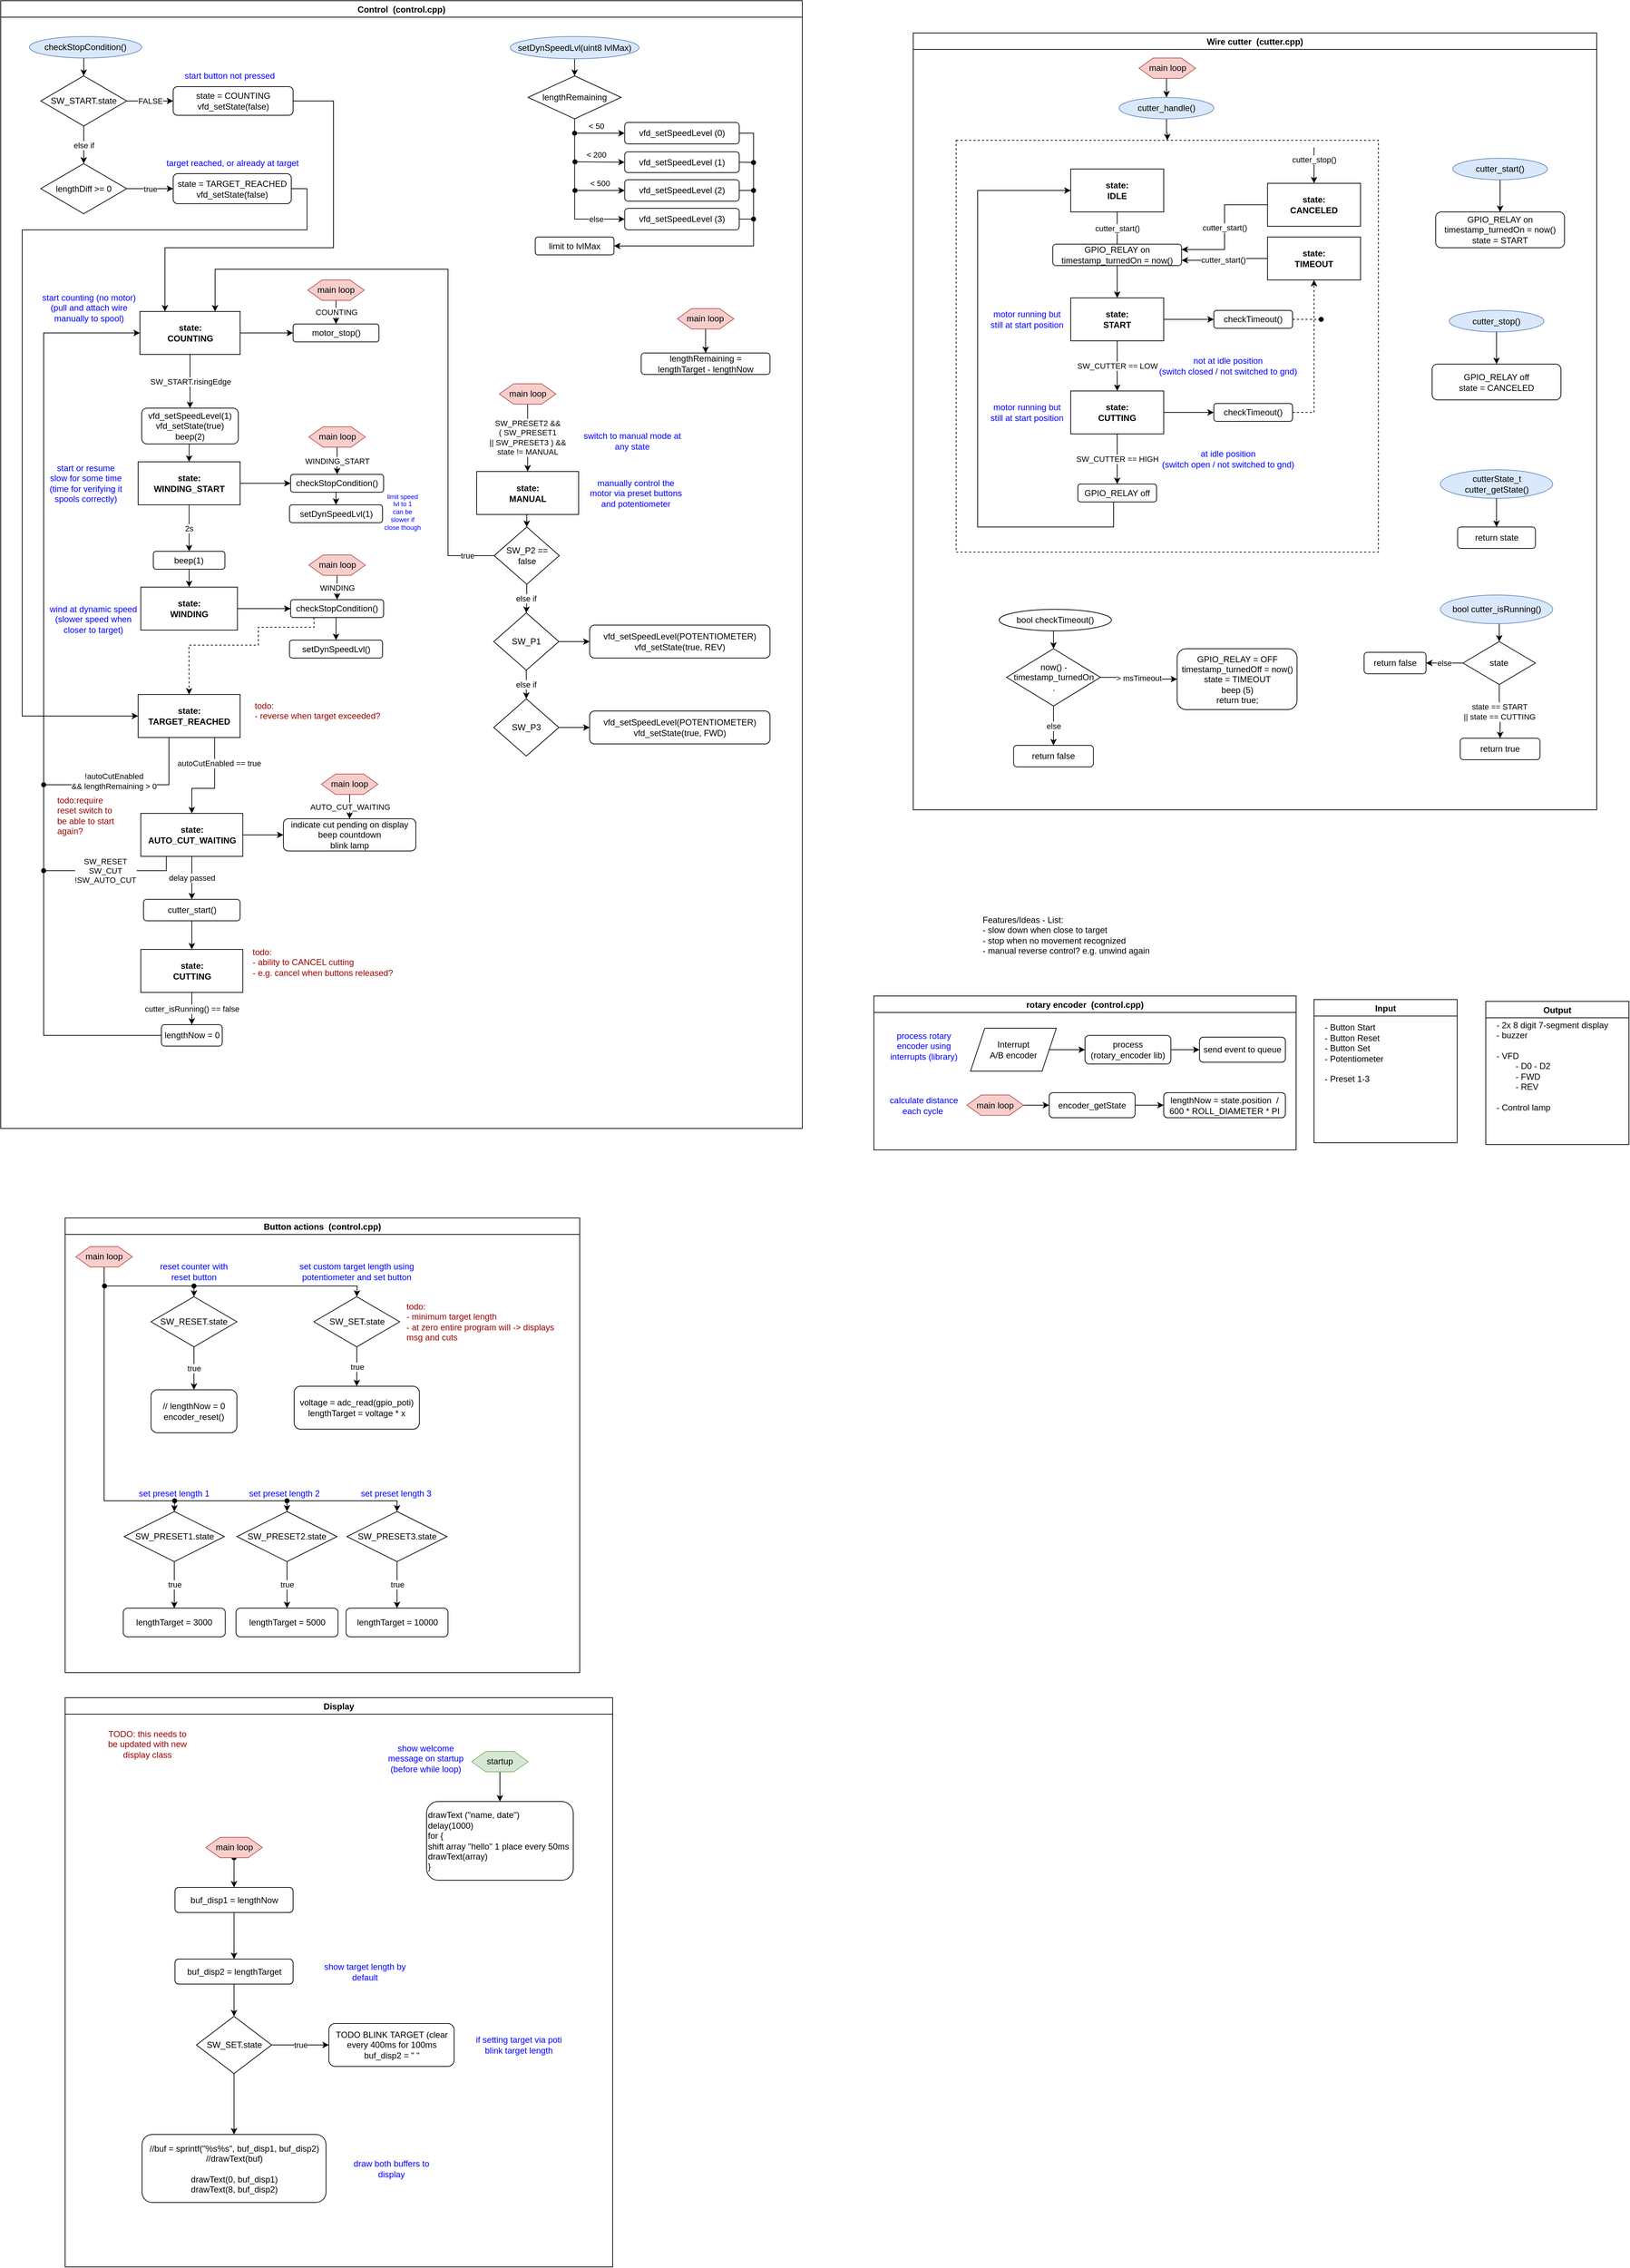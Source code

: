 <mxfile version="20.2.3" type="device"><diagram id="pYACIs8yIpksGCPkkI0E" name="Page-1"><mxGraphModel dx="1248" dy="835" grid="1" gridSize="5" guides="1" tooltips="1" connect="1" arrows="1" fold="1" page="1" pageScale="1" pageWidth="1169" pageHeight="1654" math="0" shadow="0"><root><mxCell id="0"/><mxCell id="1" parent="0"/><mxCell id="Jo9Ue6hLqtK935TEgpBK-14" value="Input" style="swimlane;startSize=23;" parent="1" vertex="1"><mxGeometry x="1860" y="1420" width="200" height="200" as="geometry"/></mxCell><mxCell id="Jo9Ue6hLqtK935TEgpBK-15" value="- Button Start&lt;br&gt;- Button Reset&lt;br&gt;- Button Set&lt;br&gt;- Potentiometer&lt;br&gt;&lt;br&gt;- Preset 1-3" style="text;html=1;align=left;verticalAlign=middle;resizable=0;points=[];autosize=1;strokeColor=none;fillColor=none;" parent="Jo9Ue6hLqtK935TEgpBK-14" vertex="1"><mxGeometry x="13" y="30" width="100" height="90" as="geometry"/></mxCell><mxCell id="Jo9Ue6hLqtK935TEgpBK-16" value="Output" style="swimlane;startSize=23;" parent="1" vertex="1"><mxGeometry x="2100" y="1422.5" width="200" height="200" as="geometry"/></mxCell><mxCell id="Jo9Ue6hLqtK935TEgpBK-17" value="- 2x 8 digit 7-segment display&lt;br&gt;- buzzer&lt;br&gt;&lt;br&gt;- VFD&lt;br&gt;&lt;span style=&quot;white-space: pre;&quot;&gt;&#9;&lt;/span&gt;- D0 - D2&lt;br&gt;&lt;span style=&quot;white-space: pre;&quot;&gt;&#9;&lt;/span&gt;- FWD&lt;br&gt;&lt;span style=&quot;white-space: pre;&quot;&gt;&#9;&lt;/span&gt;- REV&lt;br&gt;&lt;br&gt;- Control lamp" style="text;html=1;align=left;verticalAlign=middle;resizable=0;points=[];autosize=1;strokeColor=none;fillColor=none;" parent="Jo9Ue6hLqtK935TEgpBK-16" vertex="1"><mxGeometry x="13" y="18" width="175" height="145" as="geometry"/></mxCell><mxCell id="8zFeNdrfwlNlW0LlzPxK-1" value="Features/Ideas - List:&lt;br&gt;- slow down when close to target&lt;br&gt;- stop when no movement recognized&lt;br&gt;- manual reverse control? e.g. unwind again" style="text;html=1;strokeColor=none;fillColor=none;align=left;verticalAlign=top;whiteSpace=wrap;rounded=0;" parent="1" vertex="1"><mxGeometry x="1395" y="1295" width="270" height="125" as="geometry"/></mxCell><mxCell id="E9gbP4vXqY4O4zoDVCtS-22" value="Button actions  (control.cpp)" style="swimlane;labelBackgroundColor=none;fontColor=#000000;" parent="1" vertex="1"><mxGeometry x="115" y="1725" width="719" height="635" as="geometry"/></mxCell><mxCell id="Jo9Ue6hLqtK935TEgpBK-28" value="SW_RESET.state" style="rhombus;whiteSpace=wrap;html=1;" parent="E9gbP4vXqY4O4zoDVCtS-22" vertex="1"><mxGeometry x="120" y="110" width="120" height="70" as="geometry"/></mxCell><mxCell id="Jo9Ue6hLqtK935TEgpBK-29" value="// lengthNow = 0&lt;br&gt;encoder_reset()" style="rounded=1;whiteSpace=wrap;html=1;" parent="E9gbP4vXqY4O4zoDVCtS-22" vertex="1"><mxGeometry x="120" y="240" width="120" height="60" as="geometry"/></mxCell><mxCell id="Jo9Ue6hLqtK935TEgpBK-30" value="true" style="edgeStyle=orthogonalEdgeStyle;rounded=0;orthogonalLoop=1;jettySize=auto;html=1;exitX=0.5;exitY=1;exitDx=0;exitDy=0;" parent="E9gbP4vXqY4O4zoDVCtS-22" source="Jo9Ue6hLqtK935TEgpBK-28" target="Jo9Ue6hLqtK935TEgpBK-29" edge="1"><mxGeometry relative="1" as="geometry"/></mxCell><mxCell id="Jo9Ue6hLqtK935TEgpBK-31" value="reset counter with reset button" style="text;html=1;strokeColor=none;fillColor=none;align=center;verticalAlign=middle;whiteSpace=wrap;rounded=0;fontColor=#0000FF;labelBackgroundColor=#FFFFFF;" parent="E9gbP4vXqY4O4zoDVCtS-22" vertex="1"><mxGeometry x="120" y="60" width="120" height="30" as="geometry"/></mxCell><mxCell id="E9gbP4vXqY4O4zoDVCtS-15" value="SW_SET.state" style="rhombus;whiteSpace=wrap;html=1;" parent="E9gbP4vXqY4O4zoDVCtS-22" vertex="1"><mxGeometry x="347.5" y="110" width="120" height="70" as="geometry"/></mxCell><mxCell id="E9gbP4vXqY4O4zoDVCtS-16" value="voltage = adc_read(gpio_poti)&lt;br&gt;lengthTarget = voltage * x" style="rounded=1;whiteSpace=wrap;html=1;" parent="E9gbP4vXqY4O4zoDVCtS-22" vertex="1"><mxGeometry x="320" y="235" width="175" height="60" as="geometry"/></mxCell><mxCell id="E9gbP4vXqY4O4zoDVCtS-14" value="true" style="edgeStyle=orthogonalEdgeStyle;rounded=0;orthogonalLoop=1;jettySize=auto;html=1;exitX=0.5;exitY=1;exitDx=0;exitDy=0;" parent="E9gbP4vXqY4O4zoDVCtS-22" source="E9gbP4vXqY4O4zoDVCtS-15" target="E9gbP4vXqY4O4zoDVCtS-16" edge="1"><mxGeometry relative="1" as="geometry"/></mxCell><mxCell id="E9gbP4vXqY4O4zoDVCtS-17" value="set custom target length using potentiometer and set button" style="text;html=1;strokeColor=none;fillColor=none;align=center;verticalAlign=middle;whiteSpace=wrap;rounded=0;fontColor=#0000FF;labelBackgroundColor=#FFFFFF;" parent="E9gbP4vXqY4O4zoDVCtS-22" vertex="1"><mxGeometry x="325" y="60" width="165" height="30" as="geometry"/></mxCell><mxCell id="E9gbP4vXqY4O4zoDVCtS-19" value="SW_PRESET1.state" style="rhombus;whiteSpace=wrap;html=1;" parent="E9gbP4vXqY4O4zoDVCtS-22" vertex="1"><mxGeometry x="82.5" y="410" width="140" height="70" as="geometry"/></mxCell><mxCell id="E9gbP4vXqY4O4zoDVCtS-20" value="lengthTarget = 3000" style="rounded=1;whiteSpace=wrap;html=1;" parent="E9gbP4vXqY4O4zoDVCtS-22" vertex="1"><mxGeometry x="81.25" y="545" width="142.5" height="40" as="geometry"/></mxCell><mxCell id="E9gbP4vXqY4O4zoDVCtS-18" value="true" style="edgeStyle=orthogonalEdgeStyle;rounded=0;orthogonalLoop=1;jettySize=auto;html=1;exitX=0.5;exitY=1;exitDx=0;exitDy=0;" parent="E9gbP4vXqY4O4zoDVCtS-22" source="E9gbP4vXqY4O4zoDVCtS-19" target="E9gbP4vXqY4O4zoDVCtS-20" edge="1"><mxGeometry relative="1" as="geometry"/></mxCell><mxCell id="E9gbP4vXqY4O4zoDVCtS-21" value="set preset length 1" style="text;html=1;strokeColor=none;fillColor=none;align=center;verticalAlign=middle;whiteSpace=wrap;rounded=0;fontColor=#0000FF;labelBackgroundColor=#FFFFFF;" parent="E9gbP4vXqY4O4zoDVCtS-22" vertex="1"><mxGeometry x="70" y="370" width="165" height="30" as="geometry"/></mxCell><mxCell id="E9gbP4vXqY4O4zoDVCtS-23" value="SW_PRESET2.state" style="rhombus;whiteSpace=wrap;html=1;" parent="E9gbP4vXqY4O4zoDVCtS-22" vertex="1"><mxGeometry x="240" y="410" width="140" height="70" as="geometry"/></mxCell><mxCell id="E9gbP4vXqY4O4zoDVCtS-24" value="lengthTarget = 5000" style="rounded=1;whiteSpace=wrap;html=1;" parent="E9gbP4vXqY4O4zoDVCtS-22" vertex="1"><mxGeometry x="238.75" y="545" width="142.5" height="40" as="geometry"/></mxCell><mxCell id="E9gbP4vXqY4O4zoDVCtS-25" value="true" style="edgeStyle=orthogonalEdgeStyle;rounded=0;orthogonalLoop=1;jettySize=auto;html=1;exitX=0.5;exitY=1;exitDx=0;exitDy=0;" parent="E9gbP4vXqY4O4zoDVCtS-22" source="E9gbP4vXqY4O4zoDVCtS-23" target="E9gbP4vXqY4O4zoDVCtS-24" edge="1"><mxGeometry relative="1" as="geometry"/></mxCell><mxCell id="E9gbP4vXqY4O4zoDVCtS-26" value="set preset length 2" style="text;html=1;strokeColor=none;fillColor=none;align=center;verticalAlign=middle;whiteSpace=wrap;rounded=0;fontColor=#0000FF;labelBackgroundColor=#FFFFFF;" parent="E9gbP4vXqY4O4zoDVCtS-22" vertex="1"><mxGeometry x="223.75" y="370" width="165" height="30" as="geometry"/></mxCell><mxCell id="E9gbP4vXqY4O4zoDVCtS-27" value="SW_PRESET3.state" style="rhombus;whiteSpace=wrap;html=1;" parent="E9gbP4vXqY4O4zoDVCtS-22" vertex="1"><mxGeometry x="393.75" y="410" width="140" height="70" as="geometry"/></mxCell><mxCell id="E9gbP4vXqY4O4zoDVCtS-28" value="lengthTarget = 10000" style="rounded=1;whiteSpace=wrap;html=1;" parent="E9gbP4vXqY4O4zoDVCtS-22" vertex="1"><mxGeometry x="392.5" y="545" width="142.5" height="40" as="geometry"/></mxCell><mxCell id="E9gbP4vXqY4O4zoDVCtS-29" value="true" style="edgeStyle=orthogonalEdgeStyle;rounded=0;orthogonalLoop=1;jettySize=auto;html=1;exitX=0.5;exitY=1;exitDx=0;exitDy=0;" parent="E9gbP4vXqY4O4zoDVCtS-22" source="E9gbP4vXqY4O4zoDVCtS-27" target="E9gbP4vXqY4O4zoDVCtS-28" edge="1"><mxGeometry relative="1" as="geometry"/></mxCell><mxCell id="E9gbP4vXqY4O4zoDVCtS-30" value="set preset length 3" style="text;html=1;strokeColor=none;fillColor=none;align=center;verticalAlign=middle;whiteSpace=wrap;rounded=0;fontColor=#0000FF;labelBackgroundColor=#FFFFFF;" parent="E9gbP4vXqY4O4zoDVCtS-22" vertex="1"><mxGeometry x="380" y="370" width="165" height="30" as="geometry"/></mxCell><mxCell id="aTO7ynV6Y0lAHxoPAONt-40" style="edgeStyle=orthogonalEdgeStyle;rounded=0;orthogonalLoop=1;jettySize=auto;html=1;exitX=0.5;exitY=1;exitDx=0;exitDy=0;entryX=0.5;entryY=0;entryDx=0;entryDy=0;" parent="E9gbP4vXqY4O4zoDVCtS-22" source="aTO7ynV6Y0lAHxoPAONt-38" target="E9gbP4vXqY4O4zoDVCtS-27" edge="1"><mxGeometry relative="1" as="geometry"><Array as="points"><mxPoint x="55" y="395"/><mxPoint x="464" y="395"/></Array></mxGeometry></mxCell><mxCell id="aTO7ynV6Y0lAHxoPAONt-38" value="main loop" style="shape=hexagon;perimeter=hexagonPerimeter2;whiteSpace=wrap;html=1;fixedSize=1;fillColor=#f8cecc;strokeColor=#b85450;" parent="E9gbP4vXqY4O4zoDVCtS-22" vertex="1"><mxGeometry x="15" y="40" width="79" height="28.5" as="geometry"/></mxCell><mxCell id="aTO7ynV6Y0lAHxoPAONt-41" value="" style="endArrow=classic;html=1;rounded=0;entryX=0.5;entryY=0;entryDx=0;entryDy=0;startArrow=oval;startFill=1;" parent="E9gbP4vXqY4O4zoDVCtS-22" target="E9gbP4vXqY4O4zoDVCtS-15" edge="1"><mxGeometry width="50" height="50" relative="1" as="geometry"><mxPoint x="55" y="95" as="sourcePoint"/><mxPoint x="140" y="85" as="targetPoint"/><Array as="points"><mxPoint x="408" y="95"/></Array></mxGeometry></mxCell><mxCell id="aTO7ynV6Y0lAHxoPAONt-42" value="" style="endArrow=classic;html=1;rounded=0;entryX=0.5;entryY=0;entryDx=0;entryDy=0;startArrow=oval;startFill=1;" parent="E9gbP4vXqY4O4zoDVCtS-22" target="Jo9Ue6hLqtK935TEgpBK-28" edge="1"><mxGeometry width="50" height="50" relative="1" as="geometry"><mxPoint x="180" y="95" as="sourcePoint"/><mxPoint x="125" y="150" as="targetPoint"/></mxGeometry></mxCell><mxCell id="aTO7ynV6Y0lAHxoPAONt-46" value="" style="endArrow=classic;html=1;rounded=0;entryX=0.5;entryY=0;entryDx=0;entryDy=0;startArrow=oval;startFill=1;" parent="E9gbP4vXqY4O4zoDVCtS-22" target="E9gbP4vXqY4O4zoDVCtS-23" edge="1"><mxGeometry width="50" height="50" relative="1" as="geometry"><mxPoint x="310" y="395" as="sourcePoint"/><mxPoint x="300" y="405" as="targetPoint"/></mxGeometry></mxCell><mxCell id="mQTKtX7dmJeWt0bXEoog-10" value="&lt;font color=&quot;#990000&quot;&gt;todo: &lt;br&gt;&lt;/font&gt;&lt;span style=&quot;color: rgb(153, 0, 0);&quot;&gt;- minimum target length&lt;br&gt;- at zero entire program will -&amp;gt; displays msg and cuts&lt;br&gt;&lt;/span&gt;" style="text;html=1;strokeColor=none;fillColor=none;align=left;verticalAlign=middle;whiteSpace=wrap;rounded=0;fontColor=#0000FF;labelBackgroundColor=#FFFFFF;" parent="E9gbP4vXqY4O4zoDVCtS-22" vertex="1"><mxGeometry x="475" y="122.5" width="229" height="45" as="geometry"/></mxCell><mxCell id="E9gbP4vXqY4O4zoDVCtS-32" value="Display" style="swimlane;labelBackgroundColor=none;fontColor=#000000;startSize=23;" parent="1" vertex="1"><mxGeometry x="115" y="2395" width="765" height="795" as="geometry"/></mxCell><mxCell id="E9gbP4vXqY4O4zoDVCtS-38" value="drawText (&quot;name, date&quot;)&lt;br&gt;delay(1000)&lt;br&gt;for {&lt;br&gt;shift array &quot;hello&quot; 1 place every 50ms&lt;br&gt;drawText(array)&lt;br&gt;}" style="rounded=1;whiteSpace=wrap;html=1;labelBackgroundColor=none;fontColor=#000000;align=left;strokeColor=#000000;" parent="E9gbP4vXqY4O4zoDVCtS-32" vertex="1"><mxGeometry x="505" y="145" width="205" height="110" as="geometry"/></mxCell><mxCell id="E9gbP4vXqY4O4zoDVCtS-39" value="show welcome message on startup (before while loop)" style="text;html=1;strokeColor=none;fillColor=none;align=center;verticalAlign=middle;whiteSpace=wrap;rounded=0;fontColor=#0000FF;labelBackgroundColor=#FFFFFF;" parent="E9gbP4vXqY4O4zoDVCtS-32" vertex="1"><mxGeometry x="443.5" y="70" width="120" height="30" as="geometry"/></mxCell><mxCell id="E9gbP4vXqY4O4zoDVCtS-42" value="true" style="edgeStyle=orthogonalEdgeStyle;rounded=0;orthogonalLoop=1;jettySize=auto;html=1;exitX=1;exitY=0.5;exitDx=0;exitDy=0;fontColor=#000000;" parent="E9gbP4vXqY4O4zoDVCtS-32" source="E9gbP4vXqY4O4zoDVCtS-40" target="E9gbP4vXqY4O4zoDVCtS-41" edge="1"><mxGeometry relative="1" as="geometry"/></mxCell><mxCell id="E9gbP4vXqY4O4zoDVCtS-40" value="SW_SET.state" style="rhombus;whiteSpace=wrap;html=1;labelBackgroundColor=none;fontColor=#000000;strokeColor=#000000;" parent="E9gbP4vXqY4O4zoDVCtS-32" vertex="1"><mxGeometry x="183.5" y="445" width="105" height="80" as="geometry"/></mxCell><mxCell id="E9gbP4vXqY4O4zoDVCtS-41" value="TODO BLINK TARGET (clear every 400ms for 100ms &lt;br&gt;buf_disp2 = &quot; &quot;" style="rounded=1;whiteSpace=wrap;html=1;labelBackgroundColor=none;fontColor=#000000;strokeColor=#000000;" parent="E9gbP4vXqY4O4zoDVCtS-32" vertex="1"><mxGeometry x="368.5" y="455" width="175" height="60" as="geometry"/></mxCell><mxCell id="E9gbP4vXqY4O4zoDVCtS-44" style="edgeStyle=orthogonalEdgeStyle;rounded=0;orthogonalLoop=1;jettySize=auto;html=1;exitX=0.5;exitY=1;exitDx=0;exitDy=0;entryX=0.5;entryY=0;entryDx=0;entryDy=0;fontColor=#FFFFFF;" parent="E9gbP4vXqY4O4zoDVCtS-32" source="E9gbP4vXqY4O4zoDVCtS-43" target="E9gbP4vXqY4O4zoDVCtS-40" edge="1"><mxGeometry relative="1" as="geometry"/></mxCell><mxCell id="E9gbP4vXqY4O4zoDVCtS-43" value="buf_disp2 = lengthTarget" style="rounded=1;whiteSpace=wrap;html=1;labelBackgroundColor=none;fontColor=#000000;strokeColor=#000000;" parent="E9gbP4vXqY4O4zoDVCtS-32" vertex="1"><mxGeometry x="153.5" y="365" width="165" height="35" as="geometry"/></mxCell><mxCell id="E9gbP4vXqY4O4zoDVCtS-45" value="show target length by default" style="text;html=1;strokeColor=none;fillColor=none;align=center;verticalAlign=middle;whiteSpace=wrap;rounded=0;fontColor=#0000FF;labelBackgroundColor=#FFFFFF;" parent="E9gbP4vXqY4O4zoDVCtS-32" vertex="1"><mxGeometry x="358.5" y="367.5" width="120" height="30" as="geometry"/></mxCell><mxCell id="E9gbP4vXqY4O4zoDVCtS-46" value="if setting target via poti blink target length" style="text;html=1;strokeColor=none;fillColor=none;align=center;verticalAlign=middle;whiteSpace=wrap;rounded=0;fontColor=#0000FF;labelBackgroundColor=#FFFFFF;" parent="E9gbP4vXqY4O4zoDVCtS-32" vertex="1"><mxGeometry x="563.5" y="470" width="140" height="30" as="geometry"/></mxCell><mxCell id="XDNRrcfAYsMe7RjjPrG6-3" style="edgeStyle=orthogonalEdgeStyle;rounded=0;orthogonalLoop=1;jettySize=auto;html=1;exitX=0.5;exitY=1;exitDx=0;exitDy=0;entryX=0.5;entryY=0;entryDx=0;entryDy=0;fontColor=#000000;endArrow=classic;endFill=1;strokeColor=#000000;" parent="E9gbP4vXqY4O4zoDVCtS-32" source="E9gbP4vXqY4O4zoDVCtS-47" target="E9gbP4vXqY4O4zoDVCtS-43" edge="1"><mxGeometry relative="1" as="geometry"/></mxCell><mxCell id="E9gbP4vXqY4O4zoDVCtS-47" value="buf_disp1 = lengthNow" style="rounded=1;whiteSpace=wrap;html=1;labelBackgroundColor=none;fontColor=#000000;strokeColor=#000000;" parent="E9gbP4vXqY4O4zoDVCtS-32" vertex="1"><mxGeometry x="153.5" y="265" width="165" height="35" as="geometry"/></mxCell><mxCell id="E9gbP4vXqY4O4zoDVCtS-48" value="//buf = sprintf(&quot;%s%s&quot;, buf_disp1, buf_disp2)&lt;br&gt;//drawText(buf)&lt;br&gt;&lt;br&gt;drawText(0, buf_disp1)&lt;br&gt;drawText(8, buf_disp2)" style="rounded=1;whiteSpace=wrap;html=1;labelBackgroundColor=none;fontColor=#000000;strokeColor=#000000;" parent="E9gbP4vXqY4O4zoDVCtS-32" vertex="1"><mxGeometry x="107.5" y="610" width="257" height="95" as="geometry"/></mxCell><mxCell id="E9gbP4vXqY4O4zoDVCtS-49" value="draw both buffers to display" style="text;html=1;strokeColor=none;fillColor=none;align=center;verticalAlign=middle;whiteSpace=wrap;rounded=0;fontColor=#0000FF;labelBackgroundColor=#FFFFFF;" parent="E9gbP4vXqY4O4zoDVCtS-32" vertex="1"><mxGeometry x="386" y="642.5" width="140" height="30" as="geometry"/></mxCell><mxCell id="XDNRrcfAYsMe7RjjPrG6-1" value="" style="endArrow=classic;html=1;rounded=0;fontColor=#000000;strokeColor=#000000;exitX=0.5;exitY=1;exitDx=0;exitDy=0;entryX=0.5;entryY=0;entryDx=0;entryDy=0;" parent="E9gbP4vXqY4O4zoDVCtS-32" source="E9gbP4vXqY4O4zoDVCtS-40" target="E9gbP4vXqY4O4zoDVCtS-48" edge="1"><mxGeometry width="50" height="50" relative="1" as="geometry"><mxPoint x="181" y="590" as="sourcePoint"/><mxPoint x="231" y="540" as="targetPoint"/></mxGeometry></mxCell><mxCell id="aTO7ynV6Y0lAHxoPAONt-49" style="edgeStyle=orthogonalEdgeStyle;rounded=0;orthogonalLoop=1;jettySize=auto;html=1;exitX=0.5;exitY=1;exitDx=0;exitDy=0;startArrow=oval;startFill=1;" parent="E9gbP4vXqY4O4zoDVCtS-32" source="aTO7ynV6Y0lAHxoPAONt-48" target="E9gbP4vXqY4O4zoDVCtS-47" edge="1"><mxGeometry relative="1" as="geometry"/></mxCell><mxCell id="aTO7ynV6Y0lAHxoPAONt-48" value="main loop" style="shape=hexagon;perimeter=hexagonPerimeter2;whiteSpace=wrap;html=1;fixedSize=1;fillColor=#f8cecc;strokeColor=#b85450;" parent="E9gbP4vXqY4O4zoDVCtS-32" vertex="1"><mxGeometry x="196.5" y="195" width="79" height="28.5" as="geometry"/></mxCell><mxCell id="aTO7ynV6Y0lAHxoPAONt-51" style="edgeStyle=orthogonalEdgeStyle;rounded=0;orthogonalLoop=1;jettySize=auto;html=1;exitX=0.5;exitY=1;exitDx=0;exitDy=0;entryX=0.5;entryY=0;entryDx=0;entryDy=0;startArrow=none;startFill=0;" parent="E9gbP4vXqY4O4zoDVCtS-32" source="aTO7ynV6Y0lAHxoPAONt-50" target="E9gbP4vXqY4O4zoDVCtS-38" edge="1"><mxGeometry relative="1" as="geometry"/></mxCell><mxCell id="aTO7ynV6Y0lAHxoPAONt-50" value="startup" style="shape=hexagon;perimeter=hexagonPerimeter2;whiteSpace=wrap;html=1;fixedSize=1;fillColor=#d5e8d4;strokeColor=#82b366;" parent="E9gbP4vXqY4O4zoDVCtS-32" vertex="1"><mxGeometry x="568" y="75" width="79" height="28.5" as="geometry"/></mxCell><mxCell id="6FuHMW7HC8Qjd99AJG3M-21" value="TODO: this needs to be updated with new display class" style="text;html=1;strokeColor=none;fillColor=none;align=center;verticalAlign=middle;whiteSpace=wrap;rounded=0;fontColor=#990000;labelBackgroundColor=#FFFFFF;" parent="E9gbP4vXqY4O4zoDVCtS-32" vertex="1"><mxGeometry x="55" y="50" width="120" height="30" as="geometry"/></mxCell><mxCell id="E9gbP4vXqY4O4zoDVCtS-33" value="Control  (control.cpp)" style="swimlane;labelBackgroundColor=none;fontColor=#000000;" parent="1" vertex="1"><mxGeometry x="25" y="25" width="1120" height="1575" as="geometry"/></mxCell><mxCell id="Avus2w3zFXZjXSa-NAtZ-21" style="edgeStyle=orthogonalEdgeStyle;rounded=0;orthogonalLoop=1;jettySize=auto;html=1;exitX=1;exitY=0.5;exitDx=0;exitDy=0;" parent="E9gbP4vXqY4O4zoDVCtS-33" source="Jo9Ue6hLqtK935TEgpBK-18" target="Avus2w3zFXZjXSa-NAtZ-16" edge="1"><mxGeometry relative="1" as="geometry"/></mxCell><mxCell id="Jo9Ue6hLqtK935TEgpBK-18" value="state:&lt;br&gt;WINDING_START" style="rounded=0;whiteSpace=wrap;html=1;fontStyle=1" parent="E9gbP4vXqY4O4zoDVCtS-33" vertex="1"><mxGeometry x="192" y="644" width="142.5" height="60" as="geometry"/></mxCell><mxCell id="Jo9Ue6hLqtK935TEgpBK-19" value="state:&lt;br&gt;WINDING" style="rounded=0;whiteSpace=wrap;html=1;fontStyle=1" parent="E9gbP4vXqY4O4zoDVCtS-33" vertex="1"><mxGeometry x="195.75" y="819" width="135" height="60" as="geometry"/></mxCell><mxCell id="aTO7ynV6Y0lAHxoPAONt-2" value="!autoCutEnabled&lt;br&gt;&amp;amp;&amp;amp; lengthRemaining &amp;gt; 0" style="edgeStyle=orthogonalEdgeStyle;rounded=0;orthogonalLoop=1;jettySize=auto;html=1;entryX=0;entryY=0.5;entryDx=0;entryDy=0;exitX=0.25;exitY=1;exitDx=0;exitDy=0;" parent="E9gbP4vXqY4O4zoDVCtS-33" source="Jo9Ue6hLqtK935TEgpBK-20" target="Jo9Ue6hLqtK935TEgpBK-21" edge="1"><mxGeometry x="-0.703" y="-5" relative="1" as="geometry"><Array as="points"><mxPoint x="235" y="1029"/><mxPoint x="235" y="1095"/><mxPoint x="60" y="1095"/><mxPoint x="60" y="464"/></Array><mxPoint as="offset"/><mxPoint x="160" y="1065" as="sourcePoint"/></mxGeometry></mxCell><mxCell id="1-PaxUM0a53oYDua-TxR-2" value="autoCutEnabled == true" style="edgeStyle=orthogonalEdgeStyle;rounded=0;orthogonalLoop=1;jettySize=auto;html=1;exitX=0.75;exitY=1;exitDx=0;exitDy=0;entryX=0.5;entryY=0;entryDx=0;entryDy=0;" edge="1" parent="E9gbP4vXqY4O4zoDVCtS-33" source="Jo9Ue6hLqtK935TEgpBK-20" target="1-PaxUM0a53oYDua-TxR-1"><mxGeometry x="-0.478" y="6" relative="1" as="geometry"><Array as="points"><mxPoint x="299" y="1100"/><mxPoint x="267" y="1100"/></Array><mxPoint as="offset"/></mxGeometry></mxCell><mxCell id="Jo9Ue6hLqtK935TEgpBK-20" value="state:&lt;br&gt;TARGET_REACHED" style="rounded=0;whiteSpace=wrap;html=1;fontStyle=1" parent="E9gbP4vXqY4O4zoDVCtS-33" vertex="1"><mxGeometry x="192" y="969" width="142.5" height="60" as="geometry"/></mxCell><mxCell id="Avus2w3zFXZjXSa-NAtZ-3" value="SW_PRESET2 &amp;amp;&amp;amp;&lt;br&gt;( SW_PRESET1&lt;br&gt;|| SW_PRESET3 ) &amp;amp;&amp;amp;&lt;br&gt;state != MANUAL" style="edgeStyle=orthogonalEdgeStyle;rounded=0;orthogonalLoop=1;jettySize=auto;html=1;exitX=0.5;exitY=1;exitDx=0;exitDy=0;" parent="E9gbP4vXqY4O4zoDVCtS-33" source="aTO7ynV6Y0lAHxoPAONt-5" target="Avus2w3zFXZjXSa-NAtZ-1" edge="1"><mxGeometry relative="1" as="geometry"><mxPoint x="741" y="385" as="sourcePoint"/></mxGeometry></mxCell><mxCell id="Avus2w3zFXZjXSa-NAtZ-5" style="edgeStyle=orthogonalEdgeStyle;rounded=0;orthogonalLoop=1;jettySize=auto;html=1;exitX=1;exitY=0.5;exitDx=0;exitDy=0;entryX=0;entryY=0.5;entryDx=0;entryDy=0;" parent="E9gbP4vXqY4O4zoDVCtS-33" source="Jo9Ue6hLqtK935TEgpBK-21" target="Avus2w3zFXZjXSa-NAtZ-4" edge="1"><mxGeometry relative="1" as="geometry"/></mxCell><mxCell id="Jo9Ue6hLqtK935TEgpBK-21" value="state:&lt;br&gt;COUNTING" style="rounded=0;whiteSpace=wrap;html=1;fontStyle=1;" parent="E9gbP4vXqY4O4zoDVCtS-33" vertex="1"><mxGeometry x="194.5" y="434" width="140" height="60" as="geometry"/></mxCell><mxCell id="8zFeNdrfwlNlW0LlzPxK-13" style="edgeStyle=orthogonalEdgeStyle;rounded=0;orthogonalLoop=1;jettySize=auto;html=1;exitX=1;exitY=0.5;exitDx=0;exitDy=0;entryX=0;entryY=0.5;entryDx=0;entryDy=0;startArrow=none;startFill=0;" parent="E9gbP4vXqY4O4zoDVCtS-33" source="Jo9Ue6hLqtK935TEgpBK-19" target="Avus2w3zFXZjXSa-NAtZ-22" edge="1"><mxGeometry relative="1" as="geometry"/></mxCell><mxCell id="8zFeNdrfwlNlW0LlzPxK-14" value="wind at dynamic speed&lt;br&gt;(slower speed when closer to target)" style="text;html=1;strokeColor=none;fillColor=none;align=center;verticalAlign=middle;whiteSpace=wrap;rounded=0;fontColor=#0000FF;labelBackgroundColor=#FFFFFF;" parent="E9gbP4vXqY4O4zoDVCtS-33" vertex="1"><mxGeometry x="67" y="839" width="125" height="50" as="geometry"/></mxCell><mxCell id="E9gbP4vXqY4O4zoDVCtS-5" value="&lt;font color=&quot;#990000&quot;&gt;todo: &lt;br&gt;&lt;div style=&quot;&quot;&gt;- reverse when target exceeded?&lt;/div&gt;&lt;br&gt;&lt;/font&gt;" style="text;html=1;strokeColor=none;fillColor=none;align=left;verticalAlign=middle;whiteSpace=wrap;rounded=0;fontColor=#0000FF;labelBackgroundColor=#FFFFFF;" parent="E9gbP4vXqY4O4zoDVCtS-33" vertex="1"><mxGeometry x="352.5" y="976.5" width="182.5" height="45" as="geometry"/></mxCell><mxCell id="E9gbP4vXqY4O4zoDVCtS-9" style="edgeStyle=orthogonalEdgeStyle;rounded=0;orthogonalLoop=1;jettySize=auto;html=1;exitX=0.5;exitY=1;exitDx=0;exitDy=0;entryX=0.5;entryY=0;entryDx=0;entryDy=0;fontColor=#FFFFFF;" parent="E9gbP4vXqY4O4zoDVCtS-33" source="E9gbP4vXqY4O4zoDVCtS-8" target="Jo9Ue6hLqtK935TEgpBK-18" edge="1"><mxGeometry relative="1" as="geometry"/></mxCell><mxCell id="E9gbP4vXqY4O4zoDVCtS-8" value="vfd_setSpeedLevel(1)&lt;br&gt;vfd_setState(true)&lt;br&gt;beep(2)" style="rounded=1;whiteSpace=wrap;html=1;" parent="E9gbP4vXqY4O4zoDVCtS-33" vertex="1"><mxGeometry x="197" y="569" width="135" height="50" as="geometry"/></mxCell><mxCell id="Jo9Ue6hLqtK935TEgpBK-24" value="SW_START.risingEdge" style="edgeStyle=orthogonalEdgeStyle;rounded=0;orthogonalLoop=1;jettySize=auto;html=1;exitX=0.5;exitY=1;exitDx=0;exitDy=0;entryX=0.5;entryY=0;entryDx=0;entryDy=0;" parent="E9gbP4vXqY4O4zoDVCtS-33" source="Jo9Ue6hLqtK935TEgpBK-21" target="E9gbP4vXqY4O4zoDVCtS-8" edge="1"><mxGeometry relative="1" as="geometry"/></mxCell><mxCell id="E9gbP4vXqY4O4zoDVCtS-11" style="edgeStyle=orthogonalEdgeStyle;rounded=0;orthogonalLoop=1;jettySize=auto;html=1;exitX=0.5;exitY=1;exitDx=0;exitDy=0;fontColor=#FFFFFF;" parent="E9gbP4vXqY4O4zoDVCtS-33" source="E9gbP4vXqY4O4zoDVCtS-10" target="Jo9Ue6hLqtK935TEgpBK-19" edge="1"><mxGeometry relative="1" as="geometry"/></mxCell><mxCell id="E9gbP4vXqY4O4zoDVCtS-10" value="beep(1)" style="rounded=1;whiteSpace=wrap;html=1;" parent="E9gbP4vXqY4O4zoDVCtS-33" vertex="1"><mxGeometry x="213.25" y="769" width="100" height="25" as="geometry"/></mxCell><mxCell id="Jo9Ue6hLqtK935TEgpBK-26" value="2s" style="edgeStyle=orthogonalEdgeStyle;rounded=0;orthogonalLoop=1;jettySize=auto;html=1;exitX=0.5;exitY=1;exitDx=0;exitDy=0;entryX=0.5;entryY=0;entryDx=0;entryDy=0;" parent="E9gbP4vXqY4O4zoDVCtS-33" source="Jo9Ue6hLqtK935TEgpBK-18" target="E9gbP4vXqY4O4zoDVCtS-10" edge="1"><mxGeometry relative="1" as="geometry"/></mxCell><mxCell id="YmF2wASvHjHTeFxfvHkM-19" value="true" style="edgeStyle=orthogonalEdgeStyle;rounded=0;orthogonalLoop=1;jettySize=auto;html=1;exitX=1;exitY=0.5;exitDx=0;exitDy=0;entryX=0;entryY=0.5;entryDx=0;entryDy=0;fontColor=#000000;" parent="E9gbP4vXqY4O4zoDVCtS-33" source="YmF2wASvHjHTeFxfvHkM-3" target="YmF2wASvHjHTeFxfvHkM-4" edge="1"><mxGeometry relative="1" as="geometry"/></mxCell><mxCell id="YmF2wASvHjHTeFxfvHkM-3" value="lengthDiff &amp;gt;= 0" style="rhombus;whiteSpace=wrap;html=1;" parent="E9gbP4vXqY4O4zoDVCtS-33" vertex="1"><mxGeometry x="56" y="227.5" width="120" height="70" as="geometry"/></mxCell><mxCell id="Avus2w3zFXZjXSa-NAtZ-35" style="edgeStyle=orthogonalEdgeStyle;rounded=0;orthogonalLoop=1;jettySize=auto;html=1;exitX=1;exitY=0.5;exitDx=0;exitDy=0;entryX=0;entryY=0.5;entryDx=0;entryDy=0;" parent="E9gbP4vXqY4O4zoDVCtS-33" source="YmF2wASvHjHTeFxfvHkM-4" target="Jo9Ue6hLqtK935TEgpBK-20" edge="1"><mxGeometry relative="1" as="geometry"><Array as="points"><mxPoint x="428" y="263"/><mxPoint x="428" y="320"/><mxPoint x="30" y="320"/><mxPoint x="30" y="999"/></Array></mxGeometry></mxCell><mxCell id="YmF2wASvHjHTeFxfvHkM-4" value="state = TARGET_REACHED&lt;br&gt;vfd_setState(false)" style="rounded=1;whiteSpace=wrap;html=1;" parent="E9gbP4vXqY4O4zoDVCtS-33" vertex="1"><mxGeometry x="241" y="241.5" width="165" height="42" as="geometry"/></mxCell><mxCell id="YmF2wASvHjHTeFxfvHkM-6" value="target reached, or already at target" style="text;html=1;strokeColor=none;fillColor=none;align=center;verticalAlign=middle;whiteSpace=wrap;rounded=0;fontColor=#0000FF;labelBackgroundColor=#FFFFFF;" parent="E9gbP4vXqY4O4zoDVCtS-33" vertex="1"><mxGeometry x="219.75" y="211.5" width="207.5" height="30" as="geometry"/></mxCell><mxCell id="YmF2wASvHjHTeFxfvHkM-15" value="else if" style="edgeStyle=orthogonalEdgeStyle;rounded=0;orthogonalLoop=1;jettySize=auto;html=1;exitX=0.5;exitY=1;exitDx=0;exitDy=0;entryX=0.5;entryY=0;entryDx=0;entryDy=0;fontColor=#000000;" parent="E9gbP4vXqY4O4zoDVCtS-33" source="YmF2wASvHjHTeFxfvHkM-11" target="YmF2wASvHjHTeFxfvHkM-3" edge="1"><mxGeometry relative="1" as="geometry"/></mxCell><mxCell id="YmF2wASvHjHTeFxfvHkM-11" value="SW_START.state" style="rhombus;whiteSpace=wrap;html=1;" parent="E9gbP4vXqY4O4zoDVCtS-33" vertex="1"><mxGeometry x="56" y="105" width="120" height="70" as="geometry"/></mxCell><mxCell id="Avus2w3zFXZjXSa-NAtZ-32" style="edgeStyle=orthogonalEdgeStyle;rounded=0;orthogonalLoop=1;jettySize=auto;html=1;exitX=1;exitY=0.5;exitDx=0;exitDy=0;entryX=0.25;entryY=0;entryDx=0;entryDy=0;" parent="E9gbP4vXqY4O4zoDVCtS-33" source="YmF2wASvHjHTeFxfvHkM-12" target="Jo9Ue6hLqtK935TEgpBK-21" edge="1"><mxGeometry relative="1" as="geometry"><Array as="points"><mxPoint x="465" y="140"/><mxPoint x="465" y="345"/><mxPoint x="230" y="345"/></Array></mxGeometry></mxCell><mxCell id="YmF2wASvHjHTeFxfvHkM-12" value="state = COUNTING&lt;br&gt;vfd_setState(false)" style="rounded=1;whiteSpace=wrap;html=1;" parent="E9gbP4vXqY4O4zoDVCtS-33" vertex="1"><mxGeometry x="241" y="120" width="167.5" height="40" as="geometry"/></mxCell><mxCell id="YmF2wASvHjHTeFxfvHkM-13" value="FALSE" style="edgeStyle=orthogonalEdgeStyle;rounded=0;orthogonalLoop=1;jettySize=auto;html=1;exitX=1;exitY=0.5;exitDx=0;exitDy=0;" parent="E9gbP4vXqY4O4zoDVCtS-33" source="YmF2wASvHjHTeFxfvHkM-11" target="YmF2wASvHjHTeFxfvHkM-12" edge="1"><mxGeometry relative="1" as="geometry"/></mxCell><mxCell id="YmF2wASvHjHTeFxfvHkM-14" value="start button not pressed" style="text;html=1;strokeColor=none;fillColor=none;align=center;verticalAlign=middle;whiteSpace=wrap;rounded=0;fontColor=#0000FF;labelBackgroundColor=#FFFFFF;" parent="E9gbP4vXqY4O4zoDVCtS-33" vertex="1"><mxGeometry x="219.75" y="90" width="200" height="30" as="geometry"/></mxCell><mxCell id="aTO7ynV6Y0lAHxoPAONt-34" style="edgeStyle=orthogonalEdgeStyle;rounded=0;orthogonalLoop=1;jettySize=auto;html=1;exitX=0.5;exitY=1;exitDx=0;exitDy=0;entryX=0.5;entryY=0;entryDx=0;entryDy=0;" parent="E9gbP4vXqY4O4zoDVCtS-33" source="Avus2w3zFXZjXSa-NAtZ-1" target="aTO7ynV6Y0lAHxoPAONt-25" edge="1"><mxGeometry relative="1" as="geometry"/></mxCell><mxCell id="Avus2w3zFXZjXSa-NAtZ-1" value="state:&lt;br&gt;MANUAL" style="rounded=0;whiteSpace=wrap;html=1;fontStyle=1" parent="E9gbP4vXqY4O4zoDVCtS-33" vertex="1"><mxGeometry x="665" y="657.5" width="142.5" height="60" as="geometry"/></mxCell><mxCell id="Avus2w3zFXZjXSa-NAtZ-4" value="motor_stop()" style="rounded=1;whiteSpace=wrap;html=1;" parent="E9gbP4vXqY4O4zoDVCtS-33" vertex="1"><mxGeometry x="408.5" y="451.5" width="120" height="25" as="geometry"/></mxCell><mxCell id="Avus2w3zFXZjXSa-NAtZ-12" style="edgeStyle=orthogonalEdgeStyle;rounded=0;orthogonalLoop=1;jettySize=auto;html=1;exitX=1;exitY=0.5;exitDx=0;exitDy=0;" parent="E9gbP4vXqY4O4zoDVCtS-33" source="Avus2w3zFXZjXSa-NAtZ-6" target="Avus2w3zFXZjXSa-NAtZ-10" edge="1"><mxGeometry relative="1" as="geometry"/></mxCell><mxCell id="Avus2w3zFXZjXSa-NAtZ-13" value="else if" style="edgeStyle=orthogonalEdgeStyle;rounded=0;orthogonalLoop=1;jettySize=auto;html=1;exitX=0.5;exitY=1;exitDx=0;exitDy=0;entryX=0.5;entryY=0;entryDx=0;entryDy=0;" parent="E9gbP4vXqY4O4zoDVCtS-33" source="Avus2w3zFXZjXSa-NAtZ-6" target="Avus2w3zFXZjXSa-NAtZ-9" edge="1"><mxGeometry relative="1" as="geometry"><mxPoint x="734.37" y="945" as="targetPoint"/></mxGeometry></mxCell><mxCell id="Avus2w3zFXZjXSa-NAtZ-6" value="SW_P1" style="rhombus;whiteSpace=wrap;html=1;" parent="E9gbP4vXqY4O4zoDVCtS-33" vertex="1"><mxGeometry x="688.87" y="855" width="91" height="80" as="geometry"/></mxCell><mxCell id="aTO7ynV6Y0lAHxoPAONt-24" style="edgeStyle=orthogonalEdgeStyle;rounded=0;orthogonalLoop=1;jettySize=auto;html=1;exitX=1;exitY=0.5;exitDx=0;exitDy=0;entryX=0;entryY=0.5;entryDx=0;entryDy=0;" parent="E9gbP4vXqY4O4zoDVCtS-33" source="Avus2w3zFXZjXSa-NAtZ-9" target="Avus2w3zFXZjXSa-NAtZ-11" edge="1"><mxGeometry relative="1" as="geometry"/></mxCell><mxCell id="Avus2w3zFXZjXSa-NAtZ-9" value="SW_P3" style="rhombus;whiteSpace=wrap;html=1;" parent="E9gbP4vXqY4O4zoDVCtS-33" vertex="1"><mxGeometry x="688.87" y="975" width="91" height="80" as="geometry"/></mxCell><mxCell id="Avus2w3zFXZjXSa-NAtZ-10" value="vfd_setSpeedLevel(POTENTIOMETER)&lt;br&gt;vfd_setState(true, REV)" style="rounded=1;whiteSpace=wrap;html=1;" parent="E9gbP4vXqY4O4zoDVCtS-33" vertex="1"><mxGeometry x="822.87" y="872" width="252" height="46" as="geometry"/></mxCell><mxCell id="Avus2w3zFXZjXSa-NAtZ-11" value="vfd_setSpeedLevel(POTENTIOMETER)&lt;br&gt;vfd_setState(true, FWD)" style="rounded=1;whiteSpace=wrap;html=1;" parent="E9gbP4vXqY4O4zoDVCtS-33" vertex="1"><mxGeometry x="822.87" y="992" width="252" height="46" as="geometry"/></mxCell><mxCell id="aTO7ynV6Y0lAHxoPAONt-64" style="edgeStyle=orthogonalEdgeStyle;rounded=0;orthogonalLoop=1;jettySize=auto;html=1;exitX=0.5;exitY=1;exitDx=0;exitDy=0;entryX=0.5;entryY=0;entryDx=0;entryDy=0;startArrow=none;startFill=0;endArrow=classic;endFill=1;" parent="E9gbP4vXqY4O4zoDVCtS-33" source="Avus2w3zFXZjXSa-NAtZ-16" target="aTO7ynV6Y0lAHxoPAONt-63" edge="1"><mxGeometry relative="1" as="geometry"/></mxCell><mxCell id="Avus2w3zFXZjXSa-NAtZ-16" value="checkStopCondition()" style="rounded=1;whiteSpace=wrap;html=1;" parent="E9gbP4vXqY4O4zoDVCtS-33" vertex="1"><mxGeometry x="405" y="661.5" width="130" height="25" as="geometry"/></mxCell><mxCell id="Avus2w3zFXZjXSa-NAtZ-20" style="edgeStyle=orthogonalEdgeStyle;rounded=0;orthogonalLoop=1;jettySize=auto;html=1;exitX=0.5;exitY=1;exitDx=0;exitDy=0;entryX=0.5;entryY=0;entryDx=0;entryDy=0;" parent="E9gbP4vXqY4O4zoDVCtS-33" source="Avus2w3zFXZjXSa-NAtZ-19" target="YmF2wASvHjHTeFxfvHkM-11" edge="1"><mxGeometry relative="1" as="geometry"/></mxCell><mxCell id="Avus2w3zFXZjXSa-NAtZ-19" value="checkStopCondition()" style="ellipse;whiteSpace=wrap;html=1;fillColor=#dae8fc;strokeColor=#6c8ebf;" parent="E9gbP4vXqY4O4zoDVCtS-33" vertex="1"><mxGeometry x="40" y="50" width="157" height="30" as="geometry"/></mxCell><mxCell id="aTO7ynV6Y0lAHxoPAONt-56" style="edgeStyle=orthogonalEdgeStyle;rounded=0;orthogonalLoop=1;jettySize=auto;html=1;exitX=0.5;exitY=1;exitDx=0;exitDy=0;entryX=0.5;entryY=0;entryDx=0;entryDy=0;startArrow=none;startFill=0;" parent="E9gbP4vXqY4O4zoDVCtS-33" source="Avus2w3zFXZjXSa-NAtZ-22" target="aTO7ynV6Y0lAHxoPAONt-55" edge="1"><mxGeometry relative="1" as="geometry"/></mxCell><mxCell id="Avus2w3zFXZjXSa-NAtZ-22" value="checkStopCondition()" style="rounded=1;whiteSpace=wrap;html=1;" parent="E9gbP4vXqY4O4zoDVCtS-33" vertex="1"><mxGeometry x="405" y="836.5" width="130" height="25" as="geometry"/></mxCell><mxCell id="Jo9Ue6hLqtK935TEgpBK-25" value="&lt;font color=&quot;#0000ff&quot;&gt;start counting (no motor)&lt;br&gt;(pull and attach wire manually to spool)&lt;/font&gt;" style="text;html=1;strokeColor=none;fillColor=none;align=center;verticalAlign=middle;whiteSpace=wrap;rounded=0;labelBackgroundColor=#FFFFFF;" parent="E9gbP4vXqY4O4zoDVCtS-33" vertex="1"><mxGeometry x="53.5" y="390" width="138.5" height="78.5" as="geometry"/></mxCell><mxCell id="8zFeNdrfwlNlW0LlzPxK-15" value="start or resume slow for some time&lt;br&gt;(time for verifying it spools correctly)" style="text;html=1;strokeColor=none;fillColor=none;align=center;verticalAlign=middle;whiteSpace=wrap;rounded=0;fontColor=#0000FF;labelBackgroundColor=#FFFFFF;" parent="E9gbP4vXqY4O4zoDVCtS-33" vertex="1"><mxGeometry x="63.75" y="649" width="109.5" height="50" as="geometry"/></mxCell><mxCell id="Avus2w3zFXZjXSa-NAtZ-34" value="&lt;font color=&quot;#0000ff&quot;&gt;manually control the motor via preset buttons and potentiometer&lt;br&gt;&lt;/font&gt;" style="text;html=1;strokeColor=none;fillColor=none;align=center;verticalAlign=middle;whiteSpace=wrap;rounded=0;labelBackgroundColor=#FFFFFF;" parent="E9gbP4vXqY4O4zoDVCtS-33" vertex="1"><mxGeometry x="817.75" y="648.25" width="138.5" height="78.5" as="geometry"/></mxCell><mxCell id="aTO7ynV6Y0lAHxoPAONt-5" value="main loop" style="shape=hexagon;perimeter=hexagonPerimeter2;whiteSpace=wrap;html=1;fixedSize=1;fillColor=#f8cecc;strokeColor=#b85450;" parent="E9gbP4vXqY4O4zoDVCtS-33" vertex="1"><mxGeometry x="696.75" y="535" width="79" height="28.5" as="geometry"/></mxCell><mxCell id="aTO7ynV6Y0lAHxoPAONt-12" value="WINDING" style="edgeStyle=orthogonalEdgeStyle;rounded=0;orthogonalLoop=1;jettySize=auto;html=1;entryX=0.5;entryY=0;entryDx=0;entryDy=0;" parent="E9gbP4vXqY4O4zoDVCtS-33" source="aTO7ynV6Y0lAHxoPAONt-11" target="Avus2w3zFXZjXSa-NAtZ-22" edge="1"><mxGeometry relative="1" as="geometry"/></mxCell><mxCell id="aTO7ynV6Y0lAHxoPAONt-11" value="main loop" style="shape=hexagon;perimeter=hexagonPerimeter2;whiteSpace=wrap;html=1;fixedSize=1;fillColor=#f8cecc;strokeColor=#b85450;" parent="E9gbP4vXqY4O4zoDVCtS-33" vertex="1"><mxGeometry x="430.5" y="774" width="79" height="28.5" as="geometry"/></mxCell><mxCell id="aTO7ynV6Y0lAHxoPAONt-14" value="WINDING_START" style="edgeStyle=orthogonalEdgeStyle;rounded=0;orthogonalLoop=1;jettySize=auto;html=1;exitX=0.5;exitY=1;exitDx=0;exitDy=0;entryX=0.5;entryY=0;entryDx=0;entryDy=0;" parent="E9gbP4vXqY4O4zoDVCtS-33" source="aTO7ynV6Y0lAHxoPAONt-13" target="Avus2w3zFXZjXSa-NAtZ-16" edge="1"><mxGeometry relative="1" as="geometry"/></mxCell><mxCell id="aTO7ynV6Y0lAHxoPAONt-13" value="main loop" style="shape=hexagon;perimeter=hexagonPerimeter2;whiteSpace=wrap;html=1;fixedSize=1;fillColor=#f8cecc;strokeColor=#b85450;" parent="E9gbP4vXqY4O4zoDVCtS-33" vertex="1"><mxGeometry x="430.5" y="595" width="79" height="28.5" as="geometry"/></mxCell><mxCell id="aTO7ynV6Y0lAHxoPAONt-16" value="COUNTING" style="edgeStyle=orthogonalEdgeStyle;rounded=0;orthogonalLoop=1;jettySize=auto;html=1;exitX=0.5;exitY=1;exitDx=0;exitDy=0;" parent="E9gbP4vXqY4O4zoDVCtS-33" source="aTO7ynV6Y0lAHxoPAONt-15" target="Avus2w3zFXZjXSa-NAtZ-4" edge="1"><mxGeometry relative="1" as="geometry"/></mxCell><mxCell id="aTO7ynV6Y0lAHxoPAONt-15" value="main loop" style="shape=hexagon;perimeter=hexagonPerimeter2;whiteSpace=wrap;html=1;fixedSize=1;fillColor=#f8cecc;strokeColor=#b85450;" parent="E9gbP4vXqY4O4zoDVCtS-33" vertex="1"><mxGeometry x="429" y="390" width="79" height="28.5" as="geometry"/></mxCell><mxCell id="aTO7ynV6Y0lAHxoPAONt-17" value="main loop" style="shape=hexagon;perimeter=hexagonPerimeter2;whiteSpace=wrap;html=1;fixedSize=1;fillColor=#f8cecc;strokeColor=#b85450;" parent="E9gbP4vXqY4O4zoDVCtS-33" vertex="1"><mxGeometry x="945.37" y="430" width="79" height="28.5" as="geometry"/></mxCell><mxCell id="aTO7ynV6Y0lAHxoPAONt-18" value="lengthRemaining =&lt;br&gt;lengthTarget - lengthNow" style="rounded=1;whiteSpace=wrap;html=1;" parent="E9gbP4vXqY4O4zoDVCtS-33" vertex="1"><mxGeometry x="894.87" y="492" width="180" height="30" as="geometry"/></mxCell><mxCell id="aTO7ynV6Y0lAHxoPAONt-22" style="edgeStyle=orthogonalEdgeStyle;rounded=0;orthogonalLoop=1;jettySize=auto;html=1;exitX=0.5;exitY=1;exitDx=0;exitDy=0;entryX=0.5;entryY=0;entryDx=0;entryDy=0;" parent="E9gbP4vXqY4O4zoDVCtS-33" source="aTO7ynV6Y0lAHxoPAONt-17" target="aTO7ynV6Y0lAHxoPAONt-18" edge="1"><mxGeometry relative="1" as="geometry"><mxPoint x="984.87" y="467" as="sourcePoint"/></mxGeometry></mxCell><mxCell id="aTO7ynV6Y0lAHxoPAONt-23" value="&lt;font color=&quot;#0000ff&quot;&gt;switch to manual mode at any state&lt;br&gt;&lt;/font&gt;" style="text;html=1;strokeColor=none;fillColor=none;align=center;verticalAlign=middle;whiteSpace=wrap;rounded=0;labelBackgroundColor=#FFFFFF;" parent="E9gbP4vXqY4O4zoDVCtS-33" vertex="1"><mxGeometry x="807.5" y="595" width="148.75" height="40" as="geometry"/></mxCell><mxCell id="aTO7ynV6Y0lAHxoPAONt-26" value="else if" style="edgeStyle=orthogonalEdgeStyle;rounded=0;orthogonalLoop=1;jettySize=auto;html=1;exitX=0.5;exitY=1;exitDx=0;exitDy=0;entryX=0.5;entryY=0;entryDx=0;entryDy=0;" parent="E9gbP4vXqY4O4zoDVCtS-33" source="aTO7ynV6Y0lAHxoPAONt-25" target="Avus2w3zFXZjXSa-NAtZ-6" edge="1"><mxGeometry relative="1" as="geometry"><mxPoint x="735" y="830" as="targetPoint"/></mxGeometry></mxCell><mxCell id="aTO7ynV6Y0lAHxoPAONt-33" value="true" style="edgeStyle=orthogonalEdgeStyle;rounded=0;orthogonalLoop=1;jettySize=auto;html=1;exitX=0;exitY=0.5;exitDx=0;exitDy=0;entryX=0.75;entryY=0;entryDx=0;entryDy=0;" parent="E9gbP4vXqY4O4zoDVCtS-33" source="aTO7ynV6Y0lAHxoPAONt-25" target="Jo9Ue6hLqtK935TEgpBK-21" edge="1"><mxGeometry x="-0.911" relative="1" as="geometry"><Array as="points"><mxPoint x="625" y="775"/><mxPoint x="625" y="375"/><mxPoint x="300" y="375"/></Array><mxPoint as="offset"/></mxGeometry></mxCell><mxCell id="aTO7ynV6Y0lAHxoPAONt-25" value="SW_P2 ==&lt;br&gt;false" style="rhombus;whiteSpace=wrap;html=1;" parent="E9gbP4vXqY4O4zoDVCtS-33" vertex="1"><mxGeometry x="689.5" y="735" width="91" height="80" as="geometry"/></mxCell><mxCell id="aTO7ynV6Y0lAHxoPAONt-36" value="" style="endArrow=classic;html=1;rounded=0;exitX=0.25;exitY=1;exitDx=0;exitDy=0;entryX=0.5;entryY=0;entryDx=0;entryDy=0;dashed=1;" parent="E9gbP4vXqY4O4zoDVCtS-33" source="Avus2w3zFXZjXSa-NAtZ-22" target="Jo9Ue6hLqtK935TEgpBK-20" edge="1"><mxGeometry width="50" height="50" relative="1" as="geometry"><mxPoint x="265" y="960" as="sourcePoint"/><mxPoint x="315" y="910" as="targetPoint"/><Array as="points"><mxPoint x="438" y="875"/><mxPoint x="360" y="875"/><mxPoint x="360" y="900"/><mxPoint x="263" y="900"/></Array></mxGeometry></mxCell><mxCell id="aTO7ynV6Y0lAHxoPAONt-55" value="setDynSpeedLvl()" style="rounded=1;whiteSpace=wrap;html=1;" parent="E9gbP4vXqY4O4zoDVCtS-33" vertex="1"><mxGeometry x="403.5" y="893" width="130" height="25" as="geometry"/></mxCell><mxCell id="8zFeNdrfwlNlW0LlzPxK-2" value="lengthRemaining" style="rhombus;whiteSpace=wrap;html=1;" parent="E9gbP4vXqY4O4zoDVCtS-33" vertex="1"><mxGeometry x="736.88" y="105" width="130" height="60" as="geometry"/></mxCell><mxCell id="8zFeNdrfwlNlW0LlzPxK-4" value="vfd_setSpeedLevel (0)" style="rounded=1;whiteSpace=wrap;html=1;" parent="E9gbP4vXqY4O4zoDVCtS-33" vertex="1"><mxGeometry x="871.88" y="170" width="160" height="30" as="geometry"/></mxCell><mxCell id="8zFeNdrfwlNlW0LlzPxK-5" value="vfd_setSpeedLevel (1)" style="rounded=1;whiteSpace=wrap;html=1;" parent="E9gbP4vXqY4O4zoDVCtS-33" vertex="1"><mxGeometry x="871.88" y="211" width="160" height="29" as="geometry"/></mxCell><mxCell id="8zFeNdrfwlNlW0LlzPxK-6" value="vfd_setSpeedLevel (2)" style="rounded=1;whiteSpace=wrap;html=1;" parent="E9gbP4vXqY4O4zoDVCtS-33" vertex="1"><mxGeometry x="871.88" y="250" width="160" height="30" as="geometry"/></mxCell><mxCell id="8zFeNdrfwlNlW0LlzPxK-7" value="vfd_setSpeedLevel (3)" style="rounded=1;whiteSpace=wrap;html=1;" parent="E9gbP4vXqY4O4zoDVCtS-33" vertex="1"><mxGeometry x="871.88" y="290" width="160" height="30" as="geometry"/></mxCell><mxCell id="8zFeNdrfwlNlW0LlzPxK-8" value="else" style="edgeStyle=orthogonalEdgeStyle;rounded=0;orthogonalLoop=1;jettySize=auto;html=1;exitX=0.5;exitY=1;exitDx=0;exitDy=0;entryX=0;entryY=0.5;entryDx=0;entryDy=0;strokeColor=#000000;fontColor=#000000;" parent="E9gbP4vXqY4O4zoDVCtS-33" source="8zFeNdrfwlNlW0LlzPxK-2" target="8zFeNdrfwlNlW0LlzPxK-7" edge="1"><mxGeometry x="0.619" relative="1" as="geometry"><mxPoint as="offset"/></mxGeometry></mxCell><mxCell id="8zFeNdrfwlNlW0LlzPxK-9" value="&amp;lt; 50" style="endArrow=classic;html=1;rounded=0;entryX=0;entryY=0.5;entryDx=0;entryDy=0;startArrow=oval;startFill=1;" parent="E9gbP4vXqY4O4zoDVCtS-33" target="8zFeNdrfwlNlW0LlzPxK-4" edge="1"><mxGeometry x="-0.143" y="10" width="50" height="50" relative="1" as="geometry"><mxPoint x="801.88" y="185" as="sourcePoint"/><mxPoint x="776.88" y="180" as="targetPoint"/><mxPoint as="offset"/></mxGeometry></mxCell><mxCell id="8zFeNdrfwlNlW0LlzPxK-10" value="&amp;lt; 200" style="endArrow=classic;html=1;rounded=0;entryX=0;entryY=0.5;entryDx=0;entryDy=0;startArrow=oval;startFill=1;" parent="E9gbP4vXqY4O4zoDVCtS-33" target="8zFeNdrfwlNlW0LlzPxK-5" edge="1"><mxGeometry x="-0.143" y="10" width="50" height="50" relative="1" as="geometry"><mxPoint x="802.38" y="225" as="sourcePoint"/><mxPoint x="721.88" y="235" as="targetPoint"/><mxPoint as="offset"/></mxGeometry></mxCell><mxCell id="8zFeNdrfwlNlW0LlzPxK-11" value="&amp;lt; 500" style="endArrow=classic;html=1;rounded=0;entryX=0;entryY=0.5;entryDx=0;entryDy=0;startArrow=oval;startFill=1;" parent="E9gbP4vXqY4O4zoDVCtS-33" target="8zFeNdrfwlNlW0LlzPxK-6" edge="1"><mxGeometry x="-0.007" y="10" width="50" height="50" relative="1" as="geometry"><mxPoint x="802.38" y="265" as="sourcePoint"/><mxPoint x="761.88" y="280" as="targetPoint"/><mxPoint as="offset"/></mxGeometry></mxCell><mxCell id="aTO7ynV6Y0lAHxoPAONt-57" style="edgeStyle=orthogonalEdgeStyle;rounded=0;orthogonalLoop=1;jettySize=auto;html=1;exitX=0.5;exitY=1;exitDx=0;exitDy=0;entryX=0.5;entryY=0;entryDx=0;entryDy=0;startArrow=none;startFill=0;" parent="E9gbP4vXqY4O4zoDVCtS-33" source="aTO7ynV6Y0lAHxoPAONt-54" target="8zFeNdrfwlNlW0LlzPxK-2" edge="1"><mxGeometry relative="1" as="geometry"/></mxCell><mxCell id="aTO7ynV6Y0lAHxoPAONt-54" value="setDynSpeedLvl(uint8 lvlMax)" style="ellipse;whiteSpace=wrap;html=1;fillColor=#dae8fc;strokeColor=#6c8ebf;" parent="E9gbP4vXqY4O4zoDVCtS-33" vertex="1"><mxGeometry x="711.88" y="50" width="180" height="31" as="geometry"/></mxCell><mxCell id="aTO7ynV6Y0lAHxoPAONt-58" value="limit to lvlMax" style="rounded=1;whiteSpace=wrap;html=1;" parent="E9gbP4vXqY4O4zoDVCtS-33" vertex="1"><mxGeometry x="746.88" y="330" width="110" height="25" as="geometry"/></mxCell><mxCell id="aTO7ynV6Y0lAHxoPAONt-59" style="edgeStyle=orthogonalEdgeStyle;rounded=0;orthogonalLoop=1;jettySize=auto;html=1;exitX=1;exitY=0.5;exitDx=0;exitDy=0;entryX=1;entryY=0.5;entryDx=0;entryDy=0;startArrow=none;startFill=0;" parent="E9gbP4vXqY4O4zoDVCtS-33" source="8zFeNdrfwlNlW0LlzPxK-4" target="aTO7ynV6Y0lAHxoPAONt-58" edge="1"><mxGeometry relative="1" as="geometry"/></mxCell><mxCell id="aTO7ynV6Y0lAHxoPAONt-60" value="" style="endArrow=oval;html=1;rounded=0;exitX=1;exitY=0.5;exitDx=0;exitDy=0;endFill=1;" parent="E9gbP4vXqY4O4zoDVCtS-33" source="8zFeNdrfwlNlW0LlzPxK-5" edge="1"><mxGeometry width="50" height="50" relative="1" as="geometry"><mxPoint x="991.88" y="170" as="sourcePoint"/><mxPoint x="1051.88" y="226" as="targetPoint"/></mxGeometry></mxCell><mxCell id="aTO7ynV6Y0lAHxoPAONt-61" value="" style="endArrow=oval;html=1;rounded=0;exitX=1;exitY=0.5;exitDx=0;exitDy=0;endFill=1;" parent="E9gbP4vXqY4O4zoDVCtS-33" source="8zFeNdrfwlNlW0LlzPxK-6" edge="1"><mxGeometry width="50" height="50" relative="1" as="geometry"><mxPoint x="1056.88" y="285" as="sourcePoint"/><mxPoint x="1051.88" y="265" as="targetPoint"/></mxGeometry></mxCell><mxCell id="aTO7ynV6Y0lAHxoPAONt-62" value="" style="endArrow=oval;html=1;rounded=0;exitX=1;exitY=0.5;exitDx=0;exitDy=0;endFill=1;" parent="E9gbP4vXqY4O4zoDVCtS-33" source="8zFeNdrfwlNlW0LlzPxK-7" edge="1"><mxGeometry width="50" height="50" relative="1" as="geometry"><mxPoint x="1066.88" y="340" as="sourcePoint"/><mxPoint x="1051.88" y="305" as="targetPoint"/></mxGeometry></mxCell><mxCell id="aTO7ynV6Y0lAHxoPAONt-63" value="setDynSpeedLvl(1)" style="rounded=1;whiteSpace=wrap;html=1;" parent="E9gbP4vXqY4O4zoDVCtS-33" vertex="1"><mxGeometry x="403.5" y="704" width="130" height="25" as="geometry"/></mxCell><mxCell id="aTO7ynV6Y0lAHxoPAONt-66" value="limit speed lvl to 1&lt;br style=&quot;font-size: 9px;&quot;&gt;can be slower if close though" style="text;html=1;strokeColor=none;fillColor=none;align=center;verticalAlign=middle;whiteSpace=wrap;rounded=0;fontColor=#0000FF;labelBackgroundColor=#FFFFFF;fontSize=9;" parent="E9gbP4vXqY4O4zoDVCtS-33" vertex="1"><mxGeometry x="533.5" y="704" width="55" height="20" as="geometry"/></mxCell><mxCell id="mQTKtX7dmJeWt0bXEoog-30" value="&lt;span style=&quot;color: rgb(0, 0, 0); font-family: Helvetica; font-size: 11px; font-style: normal; font-variant-ligatures: normal; font-variant-caps: normal; font-weight: 400; letter-spacing: normal; orphans: 2; text-align: center; text-indent: 0px; text-transform: none; widows: 2; word-spacing: 0px; -webkit-text-stroke-width: 0px; background-color: rgb(255, 255, 255); text-decoration-thickness: initial; text-decoration-style: initial; text-decoration-color: initial; float: none; display: inline !important;&quot;&gt;cutter_isRunning() == false&lt;/span&gt;" style="edgeStyle=orthogonalEdgeStyle;rounded=0;orthogonalLoop=1;jettySize=auto;html=1;exitX=0.5;exitY=1;exitDx=0;exitDy=0;entryX=0.5;entryY=0;entryDx=0;entryDy=0;endArrow=classic;endFill=1;" parent="E9gbP4vXqY4O4zoDVCtS-33" source="mQTKtX7dmJeWt0bXEoog-1" target="mQTKtX7dmJeWt0bXEoog-29" edge="1"><mxGeometry relative="1" as="geometry"/></mxCell><mxCell id="mQTKtX7dmJeWt0bXEoog-1" value="state:&lt;br&gt;CUTTING" style="rounded=0;whiteSpace=wrap;html=1;fontStyle=1" parent="E9gbP4vXqY4O4zoDVCtS-33" vertex="1"><mxGeometry x="195.75" y="1325" width="142.5" height="60" as="geometry"/></mxCell><mxCell id="mQTKtX7dmJeWt0bXEoog-5" style="edgeStyle=orthogonalEdgeStyle;rounded=0;orthogonalLoop=1;jettySize=auto;html=1;exitX=0.5;exitY=1;exitDx=0;exitDy=0;entryX=0.5;entryY=0;entryDx=0;entryDy=0;" parent="E9gbP4vXqY4O4zoDVCtS-33" source="mQTKtX7dmJeWt0bXEoog-4" target="mQTKtX7dmJeWt0bXEoog-1" edge="1"><mxGeometry relative="1" as="geometry"/></mxCell><mxCell id="mQTKtX7dmJeWt0bXEoog-4" value="cutter_start()" style="rounded=1;whiteSpace=wrap;html=1;" parent="E9gbP4vXqY4O4zoDVCtS-33" vertex="1"><mxGeometry x="199.5" y="1255" width="135" height="30" as="geometry"/></mxCell><mxCell id="mQTKtX7dmJeWt0bXEoog-9" value="&lt;font color=&quot;#990000&quot;&gt;todo: &lt;br&gt;&lt;/font&gt;&lt;span style=&quot;color: rgb(153, 0, 0);&quot;&gt;- ability to CANCEL cutting&lt;/span&gt;&lt;font color=&quot;#990000&quot;&gt;&lt;br&gt;- e.g.&amp;nbsp;&lt;/font&gt;&lt;span style=&quot;color: rgb(153, 0, 0);&quot;&gt;cancel when buttons released?&lt;/span&gt;" style="text;html=1;strokeColor=none;fillColor=none;align=left;verticalAlign=middle;whiteSpace=wrap;rounded=0;fontColor=#0000FF;labelBackgroundColor=#FFFFFF;" parent="E9gbP4vXqY4O4zoDVCtS-33" vertex="1"><mxGeometry x="349.75" y="1320" width="229" height="45" as="geometry"/></mxCell><mxCell id="mQTKtX7dmJeWt0bXEoog-28" value="&lt;font color=&quot;#990000&quot;&gt;todo:require reset switch to be able to start again?&lt;br&gt;&lt;/font&gt;" style="text;html=1;strokeColor=none;fillColor=none;align=left;verticalAlign=middle;whiteSpace=wrap;rounded=0;fontColor=#0000FF;labelBackgroundColor=#FFFFFF;" parent="E9gbP4vXqY4O4zoDVCtS-33" vertex="1"><mxGeometry x="77" y="1115" width="91.5" height="45" as="geometry"/></mxCell><mxCell id="mQTKtX7dmJeWt0bXEoog-29" value="lengthNow = 0" style="rounded=1;whiteSpace=wrap;html=1;" parent="E9gbP4vXqY4O4zoDVCtS-33" vertex="1"><mxGeometry x="224.5" y="1430" width="85" height="30" as="geometry"/></mxCell><mxCell id="1-PaxUM0a53oYDua-TxR-4" value="delay passed" style="edgeStyle=orthogonalEdgeStyle;rounded=0;orthogonalLoop=1;jettySize=auto;html=1;exitX=0.5;exitY=1;exitDx=0;exitDy=0;entryX=0.5;entryY=0;entryDx=0;entryDy=0;" edge="1" parent="E9gbP4vXqY4O4zoDVCtS-33" source="1-PaxUM0a53oYDua-TxR-1" target="mQTKtX7dmJeWt0bXEoog-4"><mxGeometry relative="1" as="geometry"/></mxCell><mxCell id="1-PaxUM0a53oYDua-TxR-5" style="edgeStyle=orthogonalEdgeStyle;rounded=0;orthogonalLoop=1;jettySize=auto;html=1;exitX=1;exitY=0.5;exitDx=0;exitDy=0;" edge="1" parent="E9gbP4vXqY4O4zoDVCtS-33" source="1-PaxUM0a53oYDua-TxR-1" target="1-PaxUM0a53oYDua-TxR-3"><mxGeometry relative="1" as="geometry"/></mxCell><mxCell id="1-PaxUM0a53oYDua-TxR-1" value="state:&lt;br&gt;AUTO_CUT_WAITING" style="rounded=0;whiteSpace=wrap;html=1;fontStyle=1" vertex="1" parent="E9gbP4vXqY4O4zoDVCtS-33"><mxGeometry x="195.75" y="1135" width="142.5" height="60" as="geometry"/></mxCell><mxCell id="1-PaxUM0a53oYDua-TxR-3" value="indicate cut pending on display&lt;br&gt;beep countdown&lt;br&gt;blink lamp" style="rounded=1;whiteSpace=wrap;html=1;" vertex="1" parent="E9gbP4vXqY4O4zoDVCtS-33"><mxGeometry x="395" y="1142.5" width="185" height="45" as="geometry"/></mxCell><mxCell id="1-PaxUM0a53oYDua-TxR-7" value="AUTO_CUT_WAITING" style="edgeStyle=orthogonalEdgeStyle;rounded=0;orthogonalLoop=1;jettySize=auto;html=1;exitX=0.5;exitY=1;exitDx=0;exitDy=0;" edge="1" parent="E9gbP4vXqY4O4zoDVCtS-33" source="1-PaxUM0a53oYDua-TxR-6" target="1-PaxUM0a53oYDua-TxR-3"><mxGeometry relative="1" as="geometry"/></mxCell><mxCell id="1-PaxUM0a53oYDua-TxR-6" value="main loop" style="shape=hexagon;perimeter=hexagonPerimeter2;whiteSpace=wrap;html=1;fixedSize=1;fillColor=#f8cecc;strokeColor=#b85450;" vertex="1" parent="E9gbP4vXqY4O4zoDVCtS-33"><mxGeometry x="448" y="1080" width="79" height="28.5" as="geometry"/></mxCell><mxCell id="E9gbP4vXqY4O4zoDVCtS-37" value="rotary encoder  (control.cpp)" style="swimlane;labelBackgroundColor=none;fontColor=#000000;" parent="1" vertex="1"><mxGeometry x="1245" y="1415" width="590" height="215" as="geometry"/></mxCell><mxCell id="Jo9Ue6hLqtK935TEgpBK-1" value="Interrupt&lt;br&gt;A/B encoder" style="shape=parallelogram;perimeter=parallelogramPerimeter;whiteSpace=wrap;html=1;fixedSize=1;" parent="E9gbP4vXqY4O4zoDVCtS-37" vertex="1"><mxGeometry x="135" y="45" width="120" height="60" as="geometry"/></mxCell><mxCell id="Jo9Ue6hLqtK935TEgpBK-2" value="process&lt;br&gt;(rotary_encoder lib)" style="rounded=1;whiteSpace=wrap;html=1;fontColor=#000000;" parent="E9gbP4vXqY4O4zoDVCtS-37" vertex="1"><mxGeometry x="295" y="55" width="120" height="40" as="geometry"/></mxCell><mxCell id="Jo9Ue6hLqtK935TEgpBK-4" style="edgeStyle=orthogonalEdgeStyle;rounded=0;orthogonalLoop=1;jettySize=auto;html=1;exitX=1;exitY=0.5;exitDx=0;exitDy=0;" parent="E9gbP4vXqY4O4zoDVCtS-37" source="Jo9Ue6hLqtK935TEgpBK-1" target="Jo9Ue6hLqtK935TEgpBK-2" edge="1"><mxGeometry relative="1" as="geometry"/></mxCell><mxCell id="Jo9Ue6hLqtK935TEgpBK-3" value="send event to queue" style="rounded=1;whiteSpace=wrap;html=1;" parent="E9gbP4vXqY4O4zoDVCtS-37" vertex="1"><mxGeometry x="455" y="57.5" width="120" height="35" as="geometry"/></mxCell><mxCell id="Jo9Ue6hLqtK935TEgpBK-5" style="edgeStyle=orthogonalEdgeStyle;rounded=0;orthogonalLoop=1;jettySize=auto;html=1;exitX=1;exitY=0.5;exitDx=0;exitDy=0;" parent="E9gbP4vXqY4O4zoDVCtS-37" source="Jo9Ue6hLqtK935TEgpBK-2" target="Jo9Ue6hLqtK935TEgpBK-3" edge="1"><mxGeometry relative="1" as="geometry"/></mxCell><mxCell id="E9gbP4vXqY4O4zoDVCtS-12" value="process rotary encoder using interrupts (library)" style="text;html=1;strokeColor=none;fillColor=none;align=center;verticalAlign=middle;whiteSpace=wrap;rounded=0;fontColor=#0000FF;labelBackgroundColor=#FFFFFF;" parent="E9gbP4vXqY4O4zoDVCtS-37" vertex="1"><mxGeometry x="15" y="55" width="110" height="30" as="geometry"/></mxCell><mxCell id="_EN7VaY0IXkcVn5lyJDt-1" style="edgeStyle=orthogonalEdgeStyle;rounded=0;orthogonalLoop=1;jettySize=auto;html=1;exitX=1;exitY=0.5;exitDx=0;exitDy=0;entryX=0;entryY=0.5;entryDx=0;entryDy=0;fontColor=#000000;" parent="E9gbP4vXqY4O4zoDVCtS-37" source="E9gbP4vXqY4O4zoDVCtS-34" target="E9gbP4vXqY4O4zoDVCtS-35" edge="1"><mxGeometry relative="1" as="geometry"/></mxCell><mxCell id="E9gbP4vXqY4O4zoDVCtS-34" value="encoder_getState&lt;br&gt;" style="rounded=1;whiteSpace=wrap;html=1;labelBackgroundColor=none;fontColor=#000000;strokeColor=#000000;" parent="E9gbP4vXqY4O4zoDVCtS-37" vertex="1"><mxGeometry x="245" y="135" width="120" height="35" as="geometry"/></mxCell><mxCell id="E9gbP4vXqY4O4zoDVCtS-35" value="lengthNow = state.position&amp;nbsp;&amp;nbsp;/ 600 * ROLL_DIAMETER * PI" style="rounded=1;whiteSpace=wrap;html=1;labelBackgroundColor=none;fontColor=#000000;strokeColor=#000000;" parent="E9gbP4vXqY4O4zoDVCtS-37" vertex="1"><mxGeometry x="405" y="135" width="170" height="35" as="geometry"/></mxCell><mxCell id="E9gbP4vXqY4O4zoDVCtS-36" value="calculate distance each cycle&amp;nbsp;" style="text;html=1;strokeColor=none;fillColor=none;align=center;verticalAlign=middle;whiteSpace=wrap;rounded=0;fontColor=#0000FF;labelBackgroundColor=#FFFFFF;" parent="E9gbP4vXqY4O4zoDVCtS-37" vertex="1"><mxGeometry x="15" y="137.5" width="110" height="30" as="geometry"/></mxCell><mxCell id="aTO7ynV6Y0lAHxoPAONt-53" style="edgeStyle=orthogonalEdgeStyle;rounded=0;orthogonalLoop=1;jettySize=auto;html=1;exitX=1;exitY=0.5;exitDx=0;exitDy=0;entryX=0;entryY=0.5;entryDx=0;entryDy=0;startArrow=none;startFill=0;" parent="E9gbP4vXqY4O4zoDVCtS-37" source="aTO7ynV6Y0lAHxoPAONt-52" target="E9gbP4vXqY4O4zoDVCtS-34" edge="1"><mxGeometry relative="1" as="geometry"/></mxCell><mxCell id="aTO7ynV6Y0lAHxoPAONt-52" value="main loop" style="shape=hexagon;perimeter=hexagonPerimeter2;whiteSpace=wrap;html=1;fixedSize=1;fillColor=#f8cecc;strokeColor=#b85450;" parent="E9gbP4vXqY4O4zoDVCtS-37" vertex="1"><mxGeometry x="130" y="138.25" width="79" height="28.5" as="geometry"/></mxCell><mxCell id="aTO7ynV6Y0lAHxoPAONt-44" value="" style="endArrow=classic;html=1;rounded=0;entryX=0.5;entryY=0;entryDx=0;entryDy=0;startArrow=oval;startFill=1;" parent="1" edge="1"><mxGeometry width="50" height="50" relative="1" as="geometry"><mxPoint x="268" y="2120" as="sourcePoint"/><mxPoint x="267.5" y="2135" as="targetPoint"/></mxGeometry></mxCell><mxCell id="6FuHMW7HC8Qjd99AJG3M-1" value="Wire cutter  (cutter.cpp)" style="swimlane;" parent="1" vertex="1"><mxGeometry x="1300" y="70" width="955" height="1085" as="geometry"/></mxCell><mxCell id="t7zBWQ79GRynHEwFmOy7-18" value="" style="rounded=0;whiteSpace=wrap;html=1;dashed=1;fillColor=none;" parent="6FuHMW7HC8Qjd99AJG3M-1" vertex="1"><mxGeometry x="60" y="150" width="590" height="575" as="geometry"/></mxCell><mxCell id="6FuHMW7HC8Qjd99AJG3M-4" value="SW_CUTTER == LOW" style="edgeStyle=orthogonalEdgeStyle;rounded=0;orthogonalLoop=1;jettySize=auto;html=1;exitX=0.5;exitY=1;exitDx=0;exitDy=0;entryX=0.5;entryY=0;entryDx=0;entryDy=0;startArrow=none;" parent="6FuHMW7HC8Qjd99AJG3M-1" source="6FuHMW7HC8Qjd99AJG3M-8" target="6FuHMW7HC8Qjd99AJG3M-3" edge="1"><mxGeometry relative="1" as="geometry"/></mxCell><mxCell id="6FuHMW7HC8Qjd99AJG3M-2" value="state:&lt;br&gt;IDLE" style="rounded=0;whiteSpace=wrap;html=1;fontStyle=1;" parent="6FuHMW7HC8Qjd99AJG3M-1" vertex="1"><mxGeometry x="220" y="190" width="130" height="60" as="geometry"/></mxCell><mxCell id="6FuHMW7HC8Qjd99AJG3M-5" value="" style="edgeStyle=orthogonalEdgeStyle;rounded=0;orthogonalLoop=1;jettySize=auto;html=1;exitX=0.5;exitY=1;exitDx=0;exitDy=0;entryX=0;entryY=0.5;entryDx=0;entryDy=0;" parent="6FuHMW7HC8Qjd99AJG3M-1" source="6FuHMW7HC8Qjd99AJG3M-15" target="6FuHMW7HC8Qjd99AJG3M-2" edge="1"><mxGeometry x="-0.939" relative="1" as="geometry"><Array as="points"><mxPoint x="280" y="630"/><mxPoint x="280" y="690"/><mxPoint x="90" y="690"/><mxPoint x="90" y="220"/></Array><mxPoint as="offset"/></mxGeometry></mxCell><mxCell id="6FuHMW7HC8Qjd99AJG3M-17" value="&lt;span style=&quot;color: rgb(0, 0, 0); font-family: Helvetica; font-size: 11px; font-style: normal; font-variant-ligatures: normal; font-variant-caps: normal; font-weight: 400; letter-spacing: normal; orphans: 2; text-align: center; text-indent: 0px; text-transform: none; widows: 2; word-spacing: 0px; -webkit-text-stroke-width: 0px; background-color: rgb(255, 255, 255); text-decoration-thickness: initial; text-decoration-style: initial; text-decoration-color: initial; float: none; display: inline !important;&quot;&gt;SW_CUTTER == HIGH&lt;/span&gt;" style="edgeStyle=orthogonalEdgeStyle;rounded=0;orthogonalLoop=1;jettySize=auto;html=1;exitX=0.5;exitY=1;exitDx=0;exitDy=0;entryX=0.5;entryY=0;entryDx=0;entryDy=0;endArrow=classic;endFill=1;" parent="6FuHMW7HC8Qjd99AJG3M-1" source="6FuHMW7HC8Qjd99AJG3M-3" target="6FuHMW7HC8Qjd99AJG3M-15" edge="1"><mxGeometry relative="1" as="geometry"/></mxCell><mxCell id="t7zBWQ79GRynHEwFmOy7-3" style="edgeStyle=orthogonalEdgeStyle;rounded=0;orthogonalLoop=1;jettySize=auto;html=1;exitX=1;exitY=0.5;exitDx=0;exitDy=0;entryX=0;entryY=0.5;entryDx=0;entryDy=0;" parent="6FuHMW7HC8Qjd99AJG3M-1" source="6FuHMW7HC8Qjd99AJG3M-3" target="t7zBWQ79GRynHEwFmOy7-1" edge="1"><mxGeometry relative="1" as="geometry"/></mxCell><mxCell id="6FuHMW7HC8Qjd99AJG3M-3" value="state:&lt;br&gt;CUTTING" style="rounded=0;whiteSpace=wrap;html=1;fontStyle=1;" parent="6FuHMW7HC8Qjd99AJG3M-1" vertex="1"><mxGeometry x="220" y="500" width="130" height="60" as="geometry"/></mxCell><mxCell id="6FuHMW7HC8Qjd99AJG3M-7" value="at idle position &lt;br&gt;(switch open / not switched to gnd)" style="text;html=1;strokeColor=none;fillColor=none;align=center;verticalAlign=middle;whiteSpace=wrap;rounded=0;fontColor=#0000FF;labelBackgroundColor=#FFFFFF;" parent="6FuHMW7HC8Qjd99AJG3M-1" vertex="1"><mxGeometry x="345" y="580" width="190" height="30" as="geometry"/></mxCell><mxCell id="t7zBWQ79GRynHEwFmOy7-5" style="edgeStyle=orthogonalEdgeStyle;rounded=0;orthogonalLoop=1;jettySize=auto;html=1;exitX=1;exitY=0.5;exitDx=0;exitDy=0;" parent="6FuHMW7HC8Qjd99AJG3M-1" source="6FuHMW7HC8Qjd99AJG3M-8" target="t7zBWQ79GRynHEwFmOy7-4" edge="1"><mxGeometry relative="1" as="geometry"/></mxCell><mxCell id="6FuHMW7HC8Qjd99AJG3M-8" value="state:&lt;br&gt;START" style="rounded=0;whiteSpace=wrap;html=1;fontStyle=1" parent="6FuHMW7HC8Qjd99AJG3M-1" vertex="1"><mxGeometry x="220" y="370" width="130" height="60" as="geometry"/></mxCell><mxCell id="6FuHMW7HC8Qjd99AJG3M-9" value="" style="edgeStyle=orthogonalEdgeStyle;rounded=0;orthogonalLoop=1;jettySize=auto;html=1;exitX=0.5;exitY=1;exitDx=0;exitDy=0;entryX=0.5;entryY=0;entryDx=0;entryDy=0;endArrow=classic;endFill=1;startArrow=none;" parent="6FuHMW7HC8Qjd99AJG3M-1" source="6FuHMW7HC8Qjd99AJG3M-13" target="6FuHMW7HC8Qjd99AJG3M-8" edge="1"><mxGeometry relative="1" as="geometry"><mxPoint x="1550" y="680" as="sourcePoint"/><mxPoint x="1550" y="810" as="targetPoint"/></mxGeometry></mxCell><mxCell id="6FuHMW7HC8Qjd99AJG3M-10" value="motor running but &lt;br&gt;still at start position" style="text;html=1;strokeColor=none;fillColor=none;align=center;verticalAlign=middle;whiteSpace=wrap;rounded=0;fontColor=#0000FF;labelBackgroundColor=#FFFFFF;" parent="6FuHMW7HC8Qjd99AJG3M-1" vertex="1"><mxGeometry x="95" y="385" width="127.5" height="30" as="geometry"/></mxCell><mxCell id="6FuHMW7HC8Qjd99AJG3M-11" value="not at idle position &lt;br&gt;(switch closed / not switched to gnd)" style="text;html=1;strokeColor=none;fillColor=none;align=center;verticalAlign=middle;whiteSpace=wrap;rounded=0;fontColor=#0000FF;labelBackgroundColor=#FFFFFF;" parent="6FuHMW7HC8Qjd99AJG3M-1" vertex="1"><mxGeometry x="336.25" y="450" width="207.5" height="30" as="geometry"/></mxCell><mxCell id="6FuHMW7HC8Qjd99AJG3M-13" value="GPIO_RELAY on&lt;br&gt;timestamp_turnedOn = now()" style="rounded=1;whiteSpace=wrap;html=1;" parent="6FuHMW7HC8Qjd99AJG3M-1" vertex="1"><mxGeometry x="195" y="295" width="180" height="30" as="geometry"/></mxCell><mxCell id="6FuHMW7HC8Qjd99AJG3M-14" value="&lt;span style=&quot;color: rgb(0, 0, 0); font-family: Helvetica; font-size: 11px; font-style: normal; font-variant-ligatures: normal; font-variant-caps: normal; font-weight: 400; letter-spacing: normal; orphans: 2; text-align: center; text-indent: 0px; text-transform: none; widows: 2; word-spacing: 0px; -webkit-text-stroke-width: 0px; background-color: rgb(255, 255, 255); text-decoration-thickness: initial; text-decoration-style: initial; text-decoration-color: initial; float: none; display: inline !important;&quot;&gt;cutter_start()&lt;/span&gt;" style="edgeStyle=orthogonalEdgeStyle;rounded=0;orthogonalLoop=1;jettySize=auto;html=1;exitX=0.5;exitY=1;exitDx=0;exitDy=0;entryX=0.5;entryY=0;entryDx=0;entryDy=0;endArrow=none;endFill=1;" parent="6FuHMW7HC8Qjd99AJG3M-1" source="6FuHMW7HC8Qjd99AJG3M-2" target="6FuHMW7HC8Qjd99AJG3M-13" edge="1"><mxGeometry relative="1" as="geometry"><mxPoint x="1550" y="680" as="sourcePoint"/><mxPoint x="1550" y="800" as="targetPoint"/></mxGeometry></mxCell><mxCell id="6FuHMW7HC8Qjd99AJG3M-15" value="GPIO_RELAY off" style="rounded=1;whiteSpace=wrap;html=1;" parent="6FuHMW7HC8Qjd99AJG3M-1" vertex="1"><mxGeometry x="230" y="630" width="110" height="25" as="geometry"/></mxCell><mxCell id="6FuHMW7HC8Qjd99AJG3M-24" value="return false" style="rounded=1;whiteSpace=wrap;html=1;" parent="6FuHMW7HC8Qjd99AJG3M-1" vertex="1"><mxGeometry x="140.25" y="995" width="111.5" height="30" as="geometry"/></mxCell><mxCell id="6FuHMW7HC8Qjd99AJG3M-26" value="else" style="edgeStyle=orthogonalEdgeStyle;rounded=0;orthogonalLoop=1;jettySize=auto;html=1;exitX=0.5;exitY=1;exitDx=0;exitDy=0;entryX=0.5;entryY=0;entryDx=0;entryDy=0;fontColor=#000000;" parent="6FuHMW7HC8Qjd99AJG3M-1" source="6FuHMW7HC8Qjd99AJG3M-27" target="6FuHMW7HC8Qjd99AJG3M-24" edge="1"><mxGeometry relative="1" as="geometry"><mxPoint x="196" y="982.5" as="targetPoint"/></mxGeometry></mxCell><mxCell id="6FuHMW7HC8Qjd99AJG3M-27" value="now() - &lt;br&gt;timestamp_turnedOn&lt;br&gt;." style="rhombus;whiteSpace=wrap;html=1;" parent="6FuHMW7HC8Qjd99AJG3M-1" vertex="1"><mxGeometry x="130.5" y="860" width="131" height="80" as="geometry"/></mxCell><mxCell id="6FuHMW7HC8Qjd99AJG3M-28" value="GPIO_RELAY = OFF&lt;br&gt;timestamp_turnedOff = now()&lt;br&gt;state = TIMEOUT&lt;br&gt;beep (5)&lt;br&gt;return true;" style="rounded=1;whiteSpace=wrap;html=1;" parent="6FuHMW7HC8Qjd99AJG3M-1" vertex="1"><mxGeometry x="368.75" y="860" width="167.5" height="85" as="geometry"/></mxCell><mxCell id="6FuHMW7HC8Qjd99AJG3M-29" value="&amp;gt; msTimeout" style="edgeStyle=orthogonalEdgeStyle;rounded=0;orthogonalLoop=1;jettySize=auto;html=1;exitX=1;exitY=0.5;exitDx=0;exitDy=0;" parent="6FuHMW7HC8Qjd99AJG3M-1" source="6FuHMW7HC8Qjd99AJG3M-27" target="6FuHMW7HC8Qjd99AJG3M-28" edge="1"><mxGeometry relative="1" as="geometry"/></mxCell><mxCell id="6FuHMW7HC8Qjd99AJG3M-31" style="edgeStyle=orthogonalEdgeStyle;rounded=0;orthogonalLoop=1;jettySize=auto;html=1;exitX=0.5;exitY=1;exitDx=0;exitDy=0;entryX=0.5;entryY=0;entryDx=0;entryDy=0;" parent="6FuHMW7HC8Qjd99AJG3M-1" source="6FuHMW7HC8Qjd99AJG3M-32" target="6FuHMW7HC8Qjd99AJG3M-27" edge="1"><mxGeometry relative="1" as="geometry"/></mxCell><mxCell id="6FuHMW7HC8Qjd99AJG3M-32" value="bool checkTimeout()" style="ellipse;whiteSpace=wrap;html=1;" parent="6FuHMW7HC8Qjd99AJG3M-1" vertex="1"><mxGeometry x="120" y="805" width="157" height="30" as="geometry"/></mxCell><mxCell id="6FuHMW7HC8Qjd99AJG3M-44" style="edgeStyle=orthogonalEdgeStyle;rounded=0;orthogonalLoop=1;jettySize=auto;html=1;exitX=0.5;exitY=1;exitDx=0;exitDy=0;entryX=0.5;entryY=0;entryDx=0;entryDy=0;fontColor=#000000;endArrow=classic;endFill=1;" parent="6FuHMW7HC8Qjd99AJG3M-1" source="6FuHMW7HC8Qjd99AJG3M-40" target="6FuHMW7HC8Qjd99AJG3M-43" edge="1"><mxGeometry relative="1" as="geometry"/></mxCell><mxCell id="6FuHMW7HC8Qjd99AJG3M-40" value="cutter_start()" style="ellipse;whiteSpace=wrap;html=1;fillColor=#dae8fc;strokeColor=#6c8ebf;" parent="6FuHMW7HC8Qjd99AJG3M-1" vertex="1"><mxGeometry x="753.88" y="175" width="132.25" height="30" as="geometry"/></mxCell><mxCell id="t7zBWQ79GRynHEwFmOy7-11" style="edgeStyle=orthogonalEdgeStyle;rounded=0;orthogonalLoop=1;jettySize=auto;html=1;exitX=0;exitY=0.5;exitDx=0;exitDy=0;entryX=1;entryY=0.75;entryDx=0;entryDy=0;endArrow=classic;endFill=1;" parent="6FuHMW7HC8Qjd99AJG3M-1" source="6FuHMW7HC8Qjd99AJG3M-41" target="6FuHMW7HC8Qjd99AJG3M-13" edge="1"><mxGeometry relative="1" as="geometry"/></mxCell><mxCell id="t7zBWQ79GRynHEwFmOy7-12" value="cutter_start()" style="edgeLabel;html=1;align=center;verticalAlign=middle;resizable=0;points=[];" parent="t7zBWQ79GRynHEwFmOy7-11" vertex="1" connectable="0"><mxGeometry x="0.057" y="-1" relative="1" as="geometry"><mxPoint as="offset"/></mxGeometry></mxCell><mxCell id="6FuHMW7HC8Qjd99AJG3M-41" value="state:&lt;br&gt;TIMEOUT" style="rounded=0;whiteSpace=wrap;html=1;fontStyle=1;" parent="6FuHMW7HC8Qjd99AJG3M-1" vertex="1"><mxGeometry x="495" y="285" width="130" height="60" as="geometry"/></mxCell><mxCell id="6FuHMW7HC8Qjd99AJG3M-43" value="GPIO_RELAY on&lt;br&gt;timestamp_turnedOn = now()&lt;br&gt;state = START" style="rounded=1;whiteSpace=wrap;html=1;" parent="6FuHMW7HC8Qjd99AJG3M-1" vertex="1"><mxGeometry x="730" y="250" width="180" height="50" as="geometry"/></mxCell><mxCell id="t7zBWQ79GRynHEwFmOy7-8" style="edgeStyle=orthogonalEdgeStyle;rounded=0;orthogonalLoop=1;jettySize=auto;html=1;exitX=1;exitY=0.5;exitDx=0;exitDy=0;entryX=0.5;entryY=1;entryDx=0;entryDy=0;dashed=1;" parent="6FuHMW7HC8Qjd99AJG3M-1" source="t7zBWQ79GRynHEwFmOy7-1" target="6FuHMW7HC8Qjd99AJG3M-41" edge="1"><mxGeometry relative="1" as="geometry"/></mxCell><mxCell id="t7zBWQ79GRynHEwFmOy7-1" value="checkTimeout()" style="rounded=1;whiteSpace=wrap;html=1;" parent="6FuHMW7HC8Qjd99AJG3M-1" vertex="1"><mxGeometry x="420" y="517.5" width="110" height="25" as="geometry"/></mxCell><mxCell id="t7zBWQ79GRynHEwFmOy7-4" value="checkTimeout()" style="rounded=1;whiteSpace=wrap;html=1;" parent="6FuHMW7HC8Qjd99AJG3M-1" vertex="1"><mxGeometry x="420" y="387.5" width="110" height="25" as="geometry"/></mxCell><mxCell id="t7zBWQ79GRynHEwFmOy7-6" value="motor running but &lt;br&gt;still at start position" style="text;html=1;strokeColor=none;fillColor=none;align=center;verticalAlign=middle;whiteSpace=wrap;rounded=0;fontColor=#0000FF;labelBackgroundColor=#FFFFFF;" parent="6FuHMW7HC8Qjd99AJG3M-1" vertex="1"><mxGeometry x="95" y="515" width="127.5" height="30" as="geometry"/></mxCell><mxCell id="t7zBWQ79GRynHEwFmOy7-15" value="cutterState_t cutter_getState()" style="ellipse;whiteSpace=wrap;html=1;fillColor=#dae8fc;strokeColor=#6c8ebf;" parent="6FuHMW7HC8Qjd99AJG3M-1" vertex="1"><mxGeometry x="736.5" y="610" width="157" height="40" as="geometry"/></mxCell><mxCell id="t7zBWQ79GRynHEwFmOy7-16" value="return state" style="rounded=1;whiteSpace=wrap;html=1;" parent="6FuHMW7HC8Qjd99AJG3M-1" vertex="1"><mxGeometry x="760.63" y="690" width="108.75" height="30" as="geometry"/></mxCell><mxCell id="t7zBWQ79GRynHEwFmOy7-14" style="edgeStyle=orthogonalEdgeStyle;rounded=0;orthogonalLoop=1;jettySize=auto;html=1;exitX=0.5;exitY=1;exitDx=0;exitDy=0;entryX=0.5;entryY=0;entryDx=0;entryDy=0;fontColor=#000000;endArrow=classic;endFill=1;" parent="6FuHMW7HC8Qjd99AJG3M-1" source="t7zBWQ79GRynHEwFmOy7-15" target="t7zBWQ79GRynHEwFmOy7-16" edge="1"><mxGeometry relative="1" as="geometry"/></mxCell><mxCell id="t7zBWQ79GRynHEwFmOy7-19" style="edgeStyle=orthogonalEdgeStyle;rounded=0;orthogonalLoop=1;jettySize=auto;html=1;exitX=0.5;exitY=1;exitDx=0;exitDy=0;endArrow=classic;endFill=1;" parent="6FuHMW7HC8Qjd99AJG3M-1" source="t7zBWQ79GRynHEwFmOy7-17" target="t7zBWQ79GRynHEwFmOy7-18" edge="1"><mxGeometry relative="1" as="geometry"/></mxCell><mxCell id="t7zBWQ79GRynHEwFmOy7-17" value="cutter_handle()" style="ellipse;whiteSpace=wrap;html=1;fillColor=#dae8fc;strokeColor=#6c8ebf;" parent="6FuHMW7HC8Qjd99AJG3M-1" vertex="1"><mxGeometry x="287.75" y="90" width="132.25" height="30" as="geometry"/></mxCell><mxCell id="t7zBWQ79GRynHEwFmOy7-21" style="edgeStyle=orthogonalEdgeStyle;rounded=0;orthogonalLoop=1;jettySize=auto;html=1;exitX=0.5;exitY=1;exitDx=0;exitDy=0;entryX=0.5;entryY=0;entryDx=0;entryDy=0;endArrow=classic;endFill=1;" parent="6FuHMW7HC8Qjd99AJG3M-1" source="t7zBWQ79GRynHEwFmOy7-20" target="t7zBWQ79GRynHEwFmOy7-17" edge="1"><mxGeometry relative="1" as="geometry"/></mxCell><mxCell id="t7zBWQ79GRynHEwFmOy7-20" value="main loop" style="shape=hexagon;perimeter=hexagonPerimeter2;whiteSpace=wrap;html=1;fixedSize=1;fillColor=#f8cecc;strokeColor=#b85450;" parent="6FuHMW7HC8Qjd99AJG3M-1" vertex="1"><mxGeometry x="315.5" y="35" width="79" height="28.5" as="geometry"/></mxCell><mxCell id="mQTKtX7dmJeWt0bXEoog-12" value="cutter_stop()" style="ellipse;whiteSpace=wrap;html=1;fillColor=#dae8fc;strokeColor=#6c8ebf;" parent="6FuHMW7HC8Qjd99AJG3M-1" vertex="1"><mxGeometry x="748.88" y="387.5" width="132.25" height="30" as="geometry"/></mxCell><mxCell id="mQTKtX7dmJeWt0bXEoog-13" value="GPIO_RELAY off&lt;br&gt;state = CANCELED" style="rounded=1;whiteSpace=wrap;html=1;" parent="6FuHMW7HC8Qjd99AJG3M-1" vertex="1"><mxGeometry x="725" y="462.5" width="180" height="50" as="geometry"/></mxCell><mxCell id="mQTKtX7dmJeWt0bXEoog-11" style="edgeStyle=orthogonalEdgeStyle;rounded=0;orthogonalLoop=1;jettySize=auto;html=1;exitX=0.5;exitY=1;exitDx=0;exitDy=0;entryX=0.5;entryY=0;entryDx=0;entryDy=0;fontColor=#000000;endArrow=classic;endFill=1;" parent="6FuHMW7HC8Qjd99AJG3M-1" source="mQTKtX7dmJeWt0bXEoog-12" target="mQTKtX7dmJeWt0bXEoog-13" edge="1"><mxGeometry relative="1" as="geometry"/></mxCell><mxCell id="mQTKtX7dmJeWt0bXEoog-15" value="cutter_start()" style="edgeStyle=orthogonalEdgeStyle;rounded=0;orthogonalLoop=1;jettySize=auto;html=1;exitX=0;exitY=0.5;exitDx=0;exitDy=0;entryX=1;entryY=0.25;entryDx=0;entryDy=0;endArrow=classic;endFill=1;" parent="6FuHMW7HC8Qjd99AJG3M-1" source="mQTKtX7dmJeWt0bXEoog-14" target="6FuHMW7HC8Qjd99AJG3M-13" edge="1"><mxGeometry relative="1" as="geometry"/></mxCell><mxCell id="mQTKtX7dmJeWt0bXEoog-14" value="state:&lt;br&gt;CANCELED" style="rounded=0;whiteSpace=wrap;html=1;fontStyle=1;" parent="6FuHMW7HC8Qjd99AJG3M-1" vertex="1"><mxGeometry x="495" y="210" width="130" height="60" as="geometry"/></mxCell><mxCell id="mQTKtX7dmJeWt0bXEoog-16" value="" style="endArrow=classic;html=1;rounded=0;entryX=0.5;entryY=0;entryDx=0;entryDy=0;" parent="6FuHMW7HC8Qjd99AJG3M-1" target="mQTKtX7dmJeWt0bXEoog-14" edge="1"><mxGeometry width="50" height="50" relative="1" as="geometry"><mxPoint x="560" y="160" as="sourcePoint"/><mxPoint x="550" y="80" as="targetPoint"/></mxGeometry></mxCell><mxCell id="mQTKtX7dmJeWt0bXEoog-17" value="cutter_stop()" style="edgeLabel;html=1;align=center;verticalAlign=middle;resizable=0;points=[];" parent="mQTKtX7dmJeWt0bXEoog-16" vertex="1" connectable="0"><mxGeometry x="-0.343" relative="1" as="geometry"><mxPoint as="offset"/></mxGeometry></mxCell><mxCell id="mQTKtX7dmJeWt0bXEoog-27" style="edgeStyle=orthogonalEdgeStyle;rounded=0;orthogonalLoop=1;jettySize=auto;html=1;exitX=0.5;exitY=1;exitDx=0;exitDy=0;entryX=0.5;entryY=0;entryDx=0;entryDy=0;endArrow=classic;endFill=1;" parent="6FuHMW7HC8Qjd99AJG3M-1" source="mQTKtX7dmJeWt0bXEoog-18" target="mQTKtX7dmJeWt0bXEoog-24" edge="1"><mxGeometry relative="1" as="geometry"/></mxCell><mxCell id="mQTKtX7dmJeWt0bXEoog-18" value="bool cutter_isRunning()" style="ellipse;whiteSpace=wrap;html=1;fillColor=#dae8fc;strokeColor=#6c8ebf;" parent="6FuHMW7HC8Qjd99AJG3M-1" vertex="1"><mxGeometry x="736.5" y="785" width="157" height="40" as="geometry"/></mxCell><mxCell id="mQTKtX7dmJeWt0bXEoog-22" value="return true" style="rounded=1;whiteSpace=wrap;html=1;" parent="6FuHMW7HC8Qjd99AJG3M-1" vertex="1"><mxGeometry x="764.26" y="985" width="111.5" height="30" as="geometry"/></mxCell><mxCell id="mQTKtX7dmJeWt0bXEoog-23" value="state == START&lt;br&gt;|| state == CUTTING" style="edgeStyle=orthogonalEdgeStyle;rounded=0;orthogonalLoop=1;jettySize=auto;html=1;exitX=0.5;exitY=1;exitDx=0;exitDy=0;entryX=0.5;entryY=0;entryDx=0;entryDy=0;fontColor=#000000;" parent="6FuHMW7HC8Qjd99AJG3M-1" source="mQTKtX7dmJeWt0bXEoog-24" target="mQTKtX7dmJeWt0bXEoog-22" edge="1"><mxGeometry relative="1" as="geometry"><mxPoint x="-484.37" y="902.5" as="targetPoint"/></mxGeometry></mxCell><mxCell id="mQTKtX7dmJeWt0bXEoog-26" value="else" style="edgeStyle=orthogonalEdgeStyle;rounded=0;orthogonalLoop=1;jettySize=auto;html=1;exitX=0;exitY=0.5;exitDx=0;exitDy=0;entryX=1;entryY=0.5;entryDx=0;entryDy=0;endArrow=classic;endFill=1;" parent="6FuHMW7HC8Qjd99AJG3M-1" source="mQTKtX7dmJeWt0bXEoog-24" target="mQTKtX7dmJeWt0bXEoog-25" edge="1"><mxGeometry relative="1" as="geometry"/></mxCell><mxCell id="mQTKtX7dmJeWt0bXEoog-24" value="state" style="rhombus;whiteSpace=wrap;html=1;" parent="6FuHMW7HC8Qjd99AJG3M-1" vertex="1"><mxGeometry x="768.25" y="850" width="101.13" height="60" as="geometry"/></mxCell><mxCell id="mQTKtX7dmJeWt0bXEoog-25" value="return false" style="rounded=1;whiteSpace=wrap;html=1;" parent="6FuHMW7HC8Qjd99AJG3M-1" vertex="1"><mxGeometry x="630" y="865" width="86.5" height="30" as="geometry"/></mxCell><mxCell id="t7zBWQ79GRynHEwFmOy7-9" style="edgeStyle=orthogonalEdgeStyle;rounded=0;orthogonalLoop=1;jettySize=auto;html=1;exitX=1;exitY=0.5;exitDx=0;exitDy=0;endArrow=oval;endFill=1;dashed=1;" parent="1" source="t7zBWQ79GRynHEwFmOy7-4" edge="1"><mxGeometry relative="1" as="geometry"><mxPoint x="1870" y="470" as="targetPoint"/></mxGeometry></mxCell><mxCell id="mQTKtX7dmJeWt0bXEoog-8" value="" style="edgeStyle=orthogonalEdgeStyle;rounded=0;orthogonalLoop=1;jettySize=auto;html=1;exitX=0;exitY=0.5;exitDx=0;exitDy=0;endArrow=oval;endFill=1;" parent="1" source="mQTKtX7dmJeWt0bXEoog-29" edge="1"><mxGeometry x="-0.537" relative="1" as="geometry"><mxPoint x="85" y="1120" as="targetPoint"/><Array as="points"><mxPoint x="85" y="1470"/></Array><mxPoint x="1" as="offset"/></mxGeometry></mxCell><mxCell id="1-PaxUM0a53oYDua-TxR-8" style="edgeStyle=orthogonalEdgeStyle;rounded=0;orthogonalLoop=1;jettySize=auto;html=1;exitX=0.25;exitY=1;exitDx=0;exitDy=0;endArrow=oval;endFill=1;" edge="1" parent="1" source="1-PaxUM0a53oYDua-TxR-1"><mxGeometry relative="1" as="geometry"><mxPoint x="85" y="1240" as="targetPoint"/><Array as="points"><mxPoint x="256" y="1240"/><mxPoint x="90" y="1240"/></Array></mxGeometry></mxCell><mxCell id="1-PaxUM0a53oYDua-TxR-9" value="SW_RESET&lt;br&gt;SW_CUT&lt;br&gt;!SW_AUTO_CUT" style="edgeLabel;html=1;align=center;verticalAlign=middle;resizable=0;points=[];" vertex="1" connectable="0" parent="1-PaxUM0a53oYDua-TxR-8"><mxGeometry x="-0.123" y="2" relative="1" as="geometry"><mxPoint x="-22" y="-2" as="offset"/></mxGeometry></mxCell></root></mxGraphModel></diagram></mxfile>
